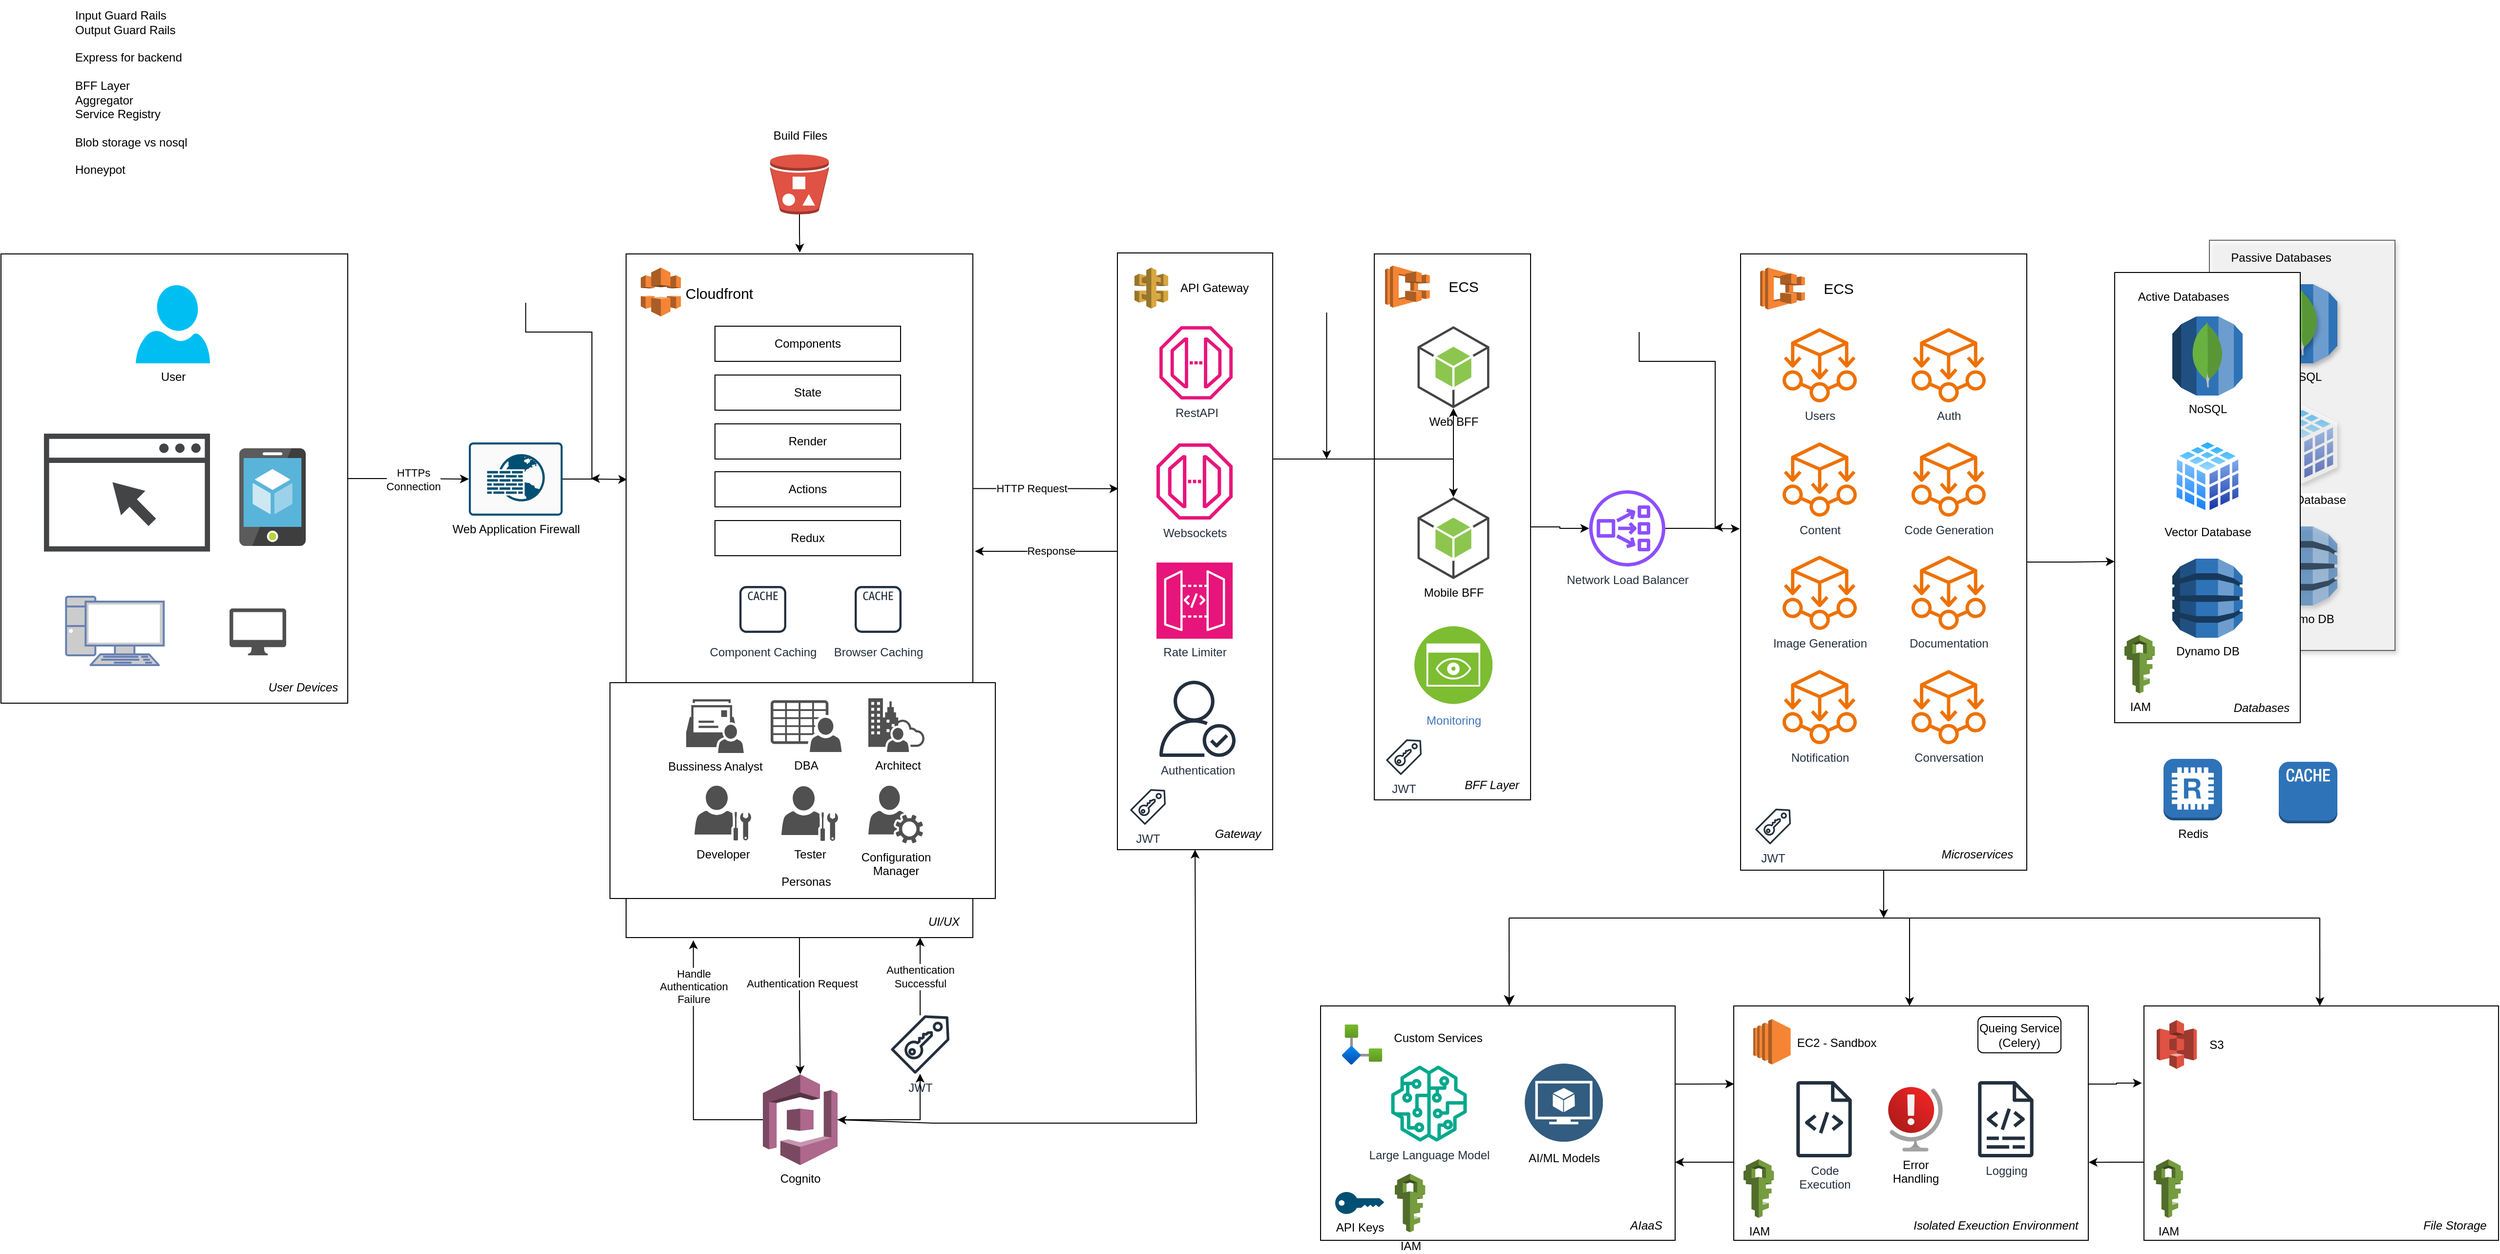 <mxfile version="24.7.12" pages="2">
  <diagram name="Page-1" id="gGFVpbLSIsGEdfFBn-lv">
    <mxGraphModel grid="1" page="1" gridSize="10" guides="1" tooltips="1" connect="1" arrows="1" fold="1" pageScale="1" pageWidth="850" pageHeight="1100" math="0" shadow="0">
      <root>
        <mxCell id="0" />
        <mxCell id="1" parent="0" />
        <mxCell id="NHpUfAzNajNmZHurvh5s-98" value="" style="rounded=0;whiteSpace=wrap;html=1;container=0;" vertex="1" parent="1">
          <mxGeometry x="-904" width="355" height="460" as="geometry" />
        </mxCell>
        <mxCell id="p12Jo6eWq1fh49Yvfcqz-137" value="" style="rounded=0;whiteSpace=wrap;html=1;container=0;" vertex="1" parent="1">
          <mxGeometry x="-264" width="355" height="700" as="geometry" />
        </mxCell>
        <mxCell id="NHpUfAzNajNmZHurvh5s-81" value="" style="rounded=0;whiteSpace=wrap;html=1;" vertex="1" parent="1">
          <mxGeometry x="447" y="770" width="363" height="240" as="geometry" />
        </mxCell>
        <mxCell id="O557SFi-R9WH7e3N_NKe-2" style="edgeStyle=orthogonalEdgeStyle;rounded=0;orthogonalLoop=1;jettySize=auto;html=1;" edge="1" parent="1" source="NHpUfAzNajNmZHurvh5s-52">
          <mxGeometry relative="1" as="geometry">
            <mxPoint x="1023.5" y="680" as="targetPoint" />
          </mxGeometry>
        </mxCell>
        <mxCell id="NHpUfAzNajNmZHurvh5s-52" value="" style="rounded=0;whiteSpace=wrap;html=1;" vertex="1" parent="1">
          <mxGeometry x="877" width="293" height="631" as="geometry" />
        </mxCell>
        <mxCell id="NHpUfAzNajNmZHurvh5s-73" value="" style="rounded=0;whiteSpace=wrap;html=1;opacity=60;shadow=1;" vertex="1" parent="1">
          <mxGeometry x="1357" y="-14" width="190" height="420" as="geometry" />
        </mxCell>
        <mxCell id="NHpUfAzNajNmZHurvh5s-74" value="Dynamo DB" style="outlineConnect=0;dashed=0;verticalLabelPosition=bottom;verticalAlign=top;align=center;html=1;shape=mxgraph.aws3.dynamo_db;fillColor=#2E73B8;gradientColor=none;opacity=60;shadow=1;" vertex="1" parent="1">
          <mxGeometry x="1416" y="279" width="72" height="81" as="geometry" />
        </mxCell>
        <mxCell id="NHpUfAzNajNmZHurvh5s-75" value="Vector Database" style="image;aspect=fixed;perimeter=ellipsePerimeter;html=1;align=center;shadow=1;dashed=0;spacingTop=3;image=img/lib/active_directory/database_cube.svg;opacity=60;" vertex="1" parent="1">
          <mxGeometry x="1416" y="155" width="72" height="80" as="geometry" />
        </mxCell>
        <mxCell id="NHpUfAzNajNmZHurvh5s-76" value="" style="group;opacity=60;shadow=1;" vertex="1" connectable="0" parent="1">
          <mxGeometry x="1416" y="31" width="72" height="81" as="geometry" />
        </mxCell>
        <mxCell id="NHpUfAzNajNmZHurvh5s-77" value="NoSQL" style="outlineConnect=0;dashed=0;verticalLabelPosition=bottom;verticalAlign=top;align=center;html=1;shape=mxgraph.aws3.rds;fillColor=#2E73B8;gradientColor=none;shadow=1;" vertex="1" parent="NHpUfAzNajNmZHurvh5s-76">
          <mxGeometry width="72" height="81" as="geometry" />
        </mxCell>
        <mxCell id="NHpUfAzNajNmZHurvh5s-78" value="" style="dashed=0;outlineConnect=0;html=1;align=center;labelPosition=center;verticalLabelPosition=bottom;verticalAlign=top;shape=mxgraph.weblogos.mongodb;shadow=1;" vertex="1" parent="NHpUfAzNajNmZHurvh5s-76">
          <mxGeometry x="19.75" y="5" width="32.5" height="68" as="geometry" />
        </mxCell>
        <mxCell id="NHpUfAzNajNmZHurvh5s-45" style="edgeStyle=orthogonalEdgeStyle;rounded=0;orthogonalLoop=1;jettySize=auto;html=1;" edge="1" parent="1" source="8ITqKgIltGuzllzl_BjD-4" target="p12Jo6eWq1fh49Yvfcqz-121">
          <mxGeometry relative="1" as="geometry" />
        </mxCell>
        <mxCell id="8ITqKgIltGuzllzl_BjD-4" value="" style="rounded=0;whiteSpace=wrap;html=1;" vertex="1" parent="1">
          <mxGeometry x="502" width="160" height="559" as="geometry" />
        </mxCell>
        <mxCell id="8ITqKgIltGuzllzl_BjD-5" value="&lt;font style=&quot;font-size: 12px;&quot;&gt;Web BFF&lt;/font&gt;" style="outlineConnect=0;dashed=0;verticalLabelPosition=bottom;verticalAlign=top;align=center;html=1;shape=mxgraph.aws3.android;fillColor=#8CC64F;gradientColor=none;" vertex="1" parent="1">
          <mxGeometry x="546.25" y="74" width="73.5" height="84" as="geometry" />
        </mxCell>
        <mxCell id="8ITqKgIltGuzllzl_BjD-6" value="&lt;font style=&quot;font-size: 12px;&quot;&gt;Mobile BFF&lt;/font&gt;" style="outlineConnect=0;dashed=0;verticalLabelPosition=bottom;verticalAlign=top;align=center;html=1;shape=mxgraph.aws3.android;fillColor=#8CC64F;gradientColor=none;" vertex="1" parent="1">
          <mxGeometry x="546.25" y="249" width="73.5" height="84" as="geometry" />
        </mxCell>
        <mxCell id="p12Jo6eWq1fh49Yvfcqz-7" value="" style="rounded=0;whiteSpace=wrap;html=1;" vertex="1" parent="1">
          <mxGeometry x="1260" y="19" width="190" height="461" as="geometry" />
        </mxCell>
        <mxCell id="p12Jo6eWq1fh49Yvfcqz-121" value="&lt;font style=&quot;font-size: 12px;&quot;&gt;Network Load Balancer&lt;/font&gt;" style="sketch=0;outlineConnect=0;fontColor=#232F3E;gradientColor=none;fillColor=#8C4FFF;strokeColor=none;dashed=0;verticalLabelPosition=bottom;verticalAlign=top;align=center;html=1;fontSize=12;fontStyle=0;aspect=fixed;pointerEvents=1;shape=mxgraph.aws4.network_load_balancer;" vertex="1" parent="1">
          <mxGeometry x="722" y="242" width="78" height="78" as="geometry" />
        </mxCell>
        <mxCell id="p12Jo6eWq1fh49Yvfcqz-115" value="" style="rounded=0;whiteSpace=wrap;html=1;container=0;" vertex="1" parent="1">
          <mxGeometry x="239" y="-1" width="159" height="611" as="geometry" />
        </mxCell>
        <mxCell id="p12Jo6eWq1fh49Yvfcqz-117" value="&lt;font style=&quot;font-size: 12px;&quot;&gt;RestAPI&lt;/font&gt;" style="sketch=0;outlineConnect=0;fontColor=#232F3E;gradientColor=none;fillColor=#E7157B;strokeColor=none;dashed=0;verticalLabelPosition=bottom;verticalAlign=top;align=center;html=1;fontSize=12;fontStyle=0;aspect=fixed;pointerEvents=1;shape=mxgraph.aws4.endpoint;container=0;" vertex="1" parent="1">
          <mxGeometry x="282" y="74" width="75" height="75" as="geometry" />
        </mxCell>
        <mxCell id="p12Jo6eWq1fh49Yvfcqz-118" value="&lt;font style=&quot;font-size: 12px;&quot;&gt;Websockets&lt;/font&gt;" style="sketch=0;outlineConnect=0;fontColor=#232F3E;gradientColor=none;fillColor=#E7157B;strokeColor=none;dashed=0;verticalLabelPosition=bottom;verticalAlign=top;align=center;html=1;fontSize=12;fontStyle=0;aspect=fixed;pointerEvents=1;shape=mxgraph.aws4.endpoint;container=0;" vertex="1" parent="1">
          <mxGeometry x="279" y="194" width="78" height="78" as="geometry" />
        </mxCell>
        <mxCell id="p12Jo6eWq1fh49Yvfcqz-140" value="&lt;font style=&quot;font-size: 12px;&quot;&gt;Authentication&lt;/font&gt;" style="sketch=0;outlineConnect=0;fontColor=#232F3E;gradientColor=none;fillColor=#232F3D;strokeColor=none;dashed=0;verticalLabelPosition=bottom;verticalAlign=top;align=center;html=1;fontSize=12;fontStyle=0;aspect=fixed;pointerEvents=1;shape=mxgraph.aws4.authenticated_user;" vertex="1" parent="1">
          <mxGeometry x="282" y="437" width="78" height="78" as="geometry" />
        </mxCell>
        <mxCell id="p12Jo6eWq1fh49Yvfcqz-148" value="&lt;font style=&quot;font-size: 12px;&quot;&gt;JWT&lt;/font&gt;" style="sketch=0;outlineConnect=0;fontColor=#232F3E;gradientColor=none;fillColor=#232F3D;strokeColor=none;dashed=0;verticalLabelPosition=bottom;verticalAlign=top;align=center;html=1;fontSize=12;fontStyle=0;aspect=fixed;pointerEvents=1;shape=mxgraph.aws4.saml_token;" vertex="1" parent="1">
          <mxGeometry x="7" y="779.5" width="60" height="60" as="geometry" />
        </mxCell>
        <mxCell id="p12Jo6eWq1fh49Yvfcqz-149" value="&lt;font style=&quot;font-size: 12px;&quot;&gt;Redis&lt;/font&gt;" style="outlineConnect=0;dashed=0;verticalLabelPosition=bottom;verticalAlign=top;align=center;html=1;shape=mxgraph.aws3.redis;fillColor=#2E73B8;gradientColor=none;" vertex="1" parent="1">
          <mxGeometry x="1310" y="517" width="60" height="63" as="geometry" />
        </mxCell>
        <mxCell id="NHpUfAzNajNmZHurvh5s-5" style="edgeStyle=orthogonalEdgeStyle;rounded=0;orthogonalLoop=1;jettySize=auto;html=1;" edge="1" parent="1" source="NHpUfAzNajNmZHurvh5s-2" target="p12Jo6eWq1fh49Yvfcqz-148">
          <mxGeometry relative="1" as="geometry" />
        </mxCell>
        <mxCell id="NHpUfAzNajNmZHurvh5s-2" value="&lt;font style=&quot;font-size: 12px;&quot;&gt;Cognito&lt;/font&gt;" style="outlineConnect=0;dashed=0;verticalLabelPosition=bottom;verticalAlign=top;align=center;html=1;shape=mxgraph.aws3.cognito;fillColor=#AD688B;gradientColor=none;" vertex="1" parent="1">
          <mxGeometry x="-124" y="840" width="76.5" height="93" as="geometry" />
        </mxCell>
        <mxCell id="NHpUfAzNajNmZHurvh5s-3" style="edgeStyle=orthogonalEdgeStyle;rounded=0;orthogonalLoop=1;jettySize=auto;html=1;" edge="1" parent="1" source="p12Jo6eWq1fh49Yvfcqz-137" target="NHpUfAzNajNmZHurvh5s-2">
          <mxGeometry relative="1" as="geometry" />
        </mxCell>
        <mxCell id="NHpUfAzNajNmZHurvh5s-4" value="Authentication Request" style="edgeLabel;html=1;align=center;verticalAlign=middle;resizable=0;points=[];" vertex="1" connectable="0" parent="NHpUfAzNajNmZHurvh5s-3">
          <mxGeometry x="0.021" y="1" relative="1" as="geometry">
            <mxPoint y="-25" as="offset" />
          </mxGeometry>
        </mxCell>
        <mxCell id="NHpUfAzNajNmZHurvh5s-6" style="edgeStyle=orthogonalEdgeStyle;rounded=0;orthogonalLoop=1;jettySize=auto;html=1;entryX=0.848;entryY=1;entryDx=0;entryDy=0;entryPerimeter=0;" edge="1" parent="1" source="p12Jo6eWq1fh49Yvfcqz-148" target="p12Jo6eWq1fh49Yvfcqz-137">
          <mxGeometry relative="1" as="geometry" />
        </mxCell>
        <mxCell id="NHpUfAzNajNmZHurvh5s-13" value="Authentication&lt;div&gt;Successful&lt;/div&gt;" style="edgeLabel;html=1;align=center;verticalAlign=middle;resizable=0;points=[];" vertex="1" connectable="0" parent="NHpUfAzNajNmZHurvh5s-6">
          <mxGeometry x="0.15" relative="1" as="geometry">
            <mxPoint y="6" as="offset" />
          </mxGeometry>
        </mxCell>
        <mxCell id="NHpUfAzNajNmZHurvh5s-9" style="edgeStyle=orthogonalEdgeStyle;rounded=0;orthogonalLoop=1;jettySize=auto;html=1;entryX=0.194;entryY=1.004;entryDx=0;entryDy=0;entryPerimeter=0;exitX=0;exitY=0.5;exitDx=0;exitDy=0;exitPerimeter=0;" edge="1" parent="1" source="NHpUfAzNajNmZHurvh5s-2" target="p12Jo6eWq1fh49Yvfcqz-137">
          <mxGeometry relative="1" as="geometry" />
        </mxCell>
        <mxCell id="NHpUfAzNajNmZHurvh5s-11" value="Handle&lt;div&gt;Authentication&lt;/div&gt;&lt;div&gt;Failure&lt;/div&gt;" style="edgeLabel;html=1;align=center;verticalAlign=middle;resizable=0;points=[];" vertex="1" connectable="0" parent="NHpUfAzNajNmZHurvh5s-9">
          <mxGeometry x="0.39" relative="1" as="geometry">
            <mxPoint y="-31" as="offset" />
          </mxGeometry>
        </mxCell>
        <mxCell id="NHpUfAzNajNmZHurvh5s-15" value="" style="outlineConnect=0;dashed=0;verticalLabelPosition=bottom;verticalAlign=top;align=center;html=1;shape=mxgraph.aws3.api_gateway;fillColor=#D9A741;gradientColor=none;" vertex="1" parent="1">
          <mxGeometry x="256.45" y="14" width="34.55" height="42" as="geometry" />
        </mxCell>
        <mxCell id="NHpUfAzNajNmZHurvh5s-16" value="&lt;font style=&quot;font-size: 12px;&quot;&gt;API Gateway&lt;/font&gt;" style="text;html=1;align=center;verticalAlign=middle;resizable=0;points=[];autosize=1;strokeColor=none;fillColor=none;" vertex="1" parent="1">
          <mxGeometry x="293" y="20" width="90" height="30" as="geometry" />
        </mxCell>
        <mxCell id="NHpUfAzNajNmZHurvh5s-18" value="&lt;font style=&quot;font-size: 15px;&quot;&gt;Cloudfront&lt;/font&gt;" style="text;html=1;align=center;verticalAlign=middle;resizable=0;points=[];autosize=1;strokeColor=none;fillColor=none;container=0;" vertex="1" parent="1">
          <mxGeometry x="-214" y="25" width="90" height="30" as="geometry" />
        </mxCell>
        <mxCell id="NHpUfAzNajNmZHurvh5s-28" value="" style="endArrow=classic;startArrow=classic;html=1;rounded=0;entryX=0.5;entryY=1;entryDx=0;entryDy=0;exitX=1;exitY=0.5;exitDx=0;exitDy=0;exitPerimeter=0;" edge="1" parent="1" source="NHpUfAzNajNmZHurvh5s-2" target="p12Jo6eWq1fh49Yvfcqz-115">
          <mxGeometry width="50" height="50" relative="1" as="geometry">
            <mxPoint x="-40" y="887" as="sourcePoint" />
            <mxPoint x="340" y="580" as="targetPoint" />
            <Array as="points">
              <mxPoint x="50" y="890" />
              <mxPoint x="180" y="890" />
              <mxPoint x="320" y="890" />
              <mxPoint x="319" y="740" />
            </Array>
          </mxGeometry>
        </mxCell>
        <mxCell id="NHpUfAzNajNmZHurvh5s-29" value="" style="outlineConnect=0;dashed=0;verticalLabelPosition=bottom;verticalAlign=top;align=center;html=1;shape=mxgraph.aws3.ecs;fillColor=#F58534;gradientColor=none;" vertex="1" parent="1">
          <mxGeometry x="513" y="12" width="45.87" height="43" as="geometry" />
        </mxCell>
        <mxCell id="NHpUfAzNajNmZHurvh5s-30" value="&lt;font style=&quot;font-size: 15px;&quot;&gt;ECS&lt;/font&gt;" style="text;html=1;align=center;verticalAlign=middle;resizable=0;points=[];autosize=1;strokeColor=none;fillColor=none;" vertex="1" parent="1">
          <mxGeometry x="568" y="18" width="50" height="30" as="geometry" />
        </mxCell>
        <mxCell id="NHpUfAzNajNmZHurvh5s-31" value="" style="outlineConnect=0;dashed=0;verticalLabelPosition=bottom;verticalAlign=top;align=center;html=1;shape=mxgraph.aws3.ecs;fillColor=#F58534;gradientColor=none;" vertex="1" parent="1">
          <mxGeometry x="897" y="14" width="45.87" height="43" as="geometry" />
        </mxCell>
        <mxCell id="NHpUfAzNajNmZHurvh5s-32" value="&lt;font style=&quot;font-size: 15px;&quot;&gt;ECS&lt;/font&gt;" style="text;html=1;align=center;verticalAlign=middle;resizable=0;points=[];autosize=1;strokeColor=none;fillColor=none;" vertex="1" parent="1">
          <mxGeometry x="952" y="20" width="50" height="30" as="geometry" />
        </mxCell>
        <mxCell id="NHpUfAzNajNmZHurvh5s-40" style="edgeStyle=orthogonalEdgeStyle;rounded=0;orthogonalLoop=1;jettySize=auto;html=1;entryX=0.5;entryY=1;entryDx=0;entryDy=0;entryPerimeter=0;" edge="1" parent="1" source="p12Jo6eWq1fh49Yvfcqz-115" target="8ITqKgIltGuzllzl_BjD-5">
          <mxGeometry relative="1" as="geometry">
            <Array as="points">
              <mxPoint x="583" y="210" />
            </Array>
          </mxGeometry>
        </mxCell>
        <mxCell id="NHpUfAzNajNmZHurvh5s-41" style="edgeStyle=orthogonalEdgeStyle;rounded=0;orthogonalLoop=1;jettySize=auto;html=1;entryX=0.5;entryY=0;entryDx=0;entryDy=0;entryPerimeter=0;" edge="1" parent="1" source="p12Jo6eWq1fh49Yvfcqz-115" target="8ITqKgIltGuzllzl_BjD-6">
          <mxGeometry relative="1" as="geometry">
            <Array as="points">
              <mxPoint x="583" y="210" />
            </Array>
          </mxGeometry>
        </mxCell>
        <mxCell id="NHpUfAzNajNmZHurvh5s-46" value="&lt;font style=&quot;font-size: 12px;&quot;&gt;JWT&lt;/font&gt;" style="sketch=0;outlineConnect=0;fontColor=#232F3E;gradientColor=none;fillColor=#232F3D;strokeColor=none;dashed=0;verticalLabelPosition=bottom;verticalAlign=top;align=center;html=1;fontSize=12;fontStyle=0;aspect=fixed;pointerEvents=1;shape=mxgraph.aws4.saml_token;" vertex="1" parent="1">
          <mxGeometry x="514" y="497" width="36.5" height="36.5" as="geometry" />
        </mxCell>
        <mxCell id="NHpUfAzNajNmZHurvh5s-47" value="&lt;font style=&quot;font-size: 12px;&quot;&gt;JWT&lt;/font&gt;" style="sketch=0;outlineConnect=0;fontColor=#232F3E;gradientColor=none;fillColor=#232F3D;strokeColor=none;dashed=0;verticalLabelPosition=bottom;verticalAlign=top;align=center;html=1;fontSize=12;fontStyle=0;aspect=fixed;pointerEvents=1;shape=mxgraph.aws4.saml_token;" vertex="1" parent="1">
          <mxGeometry x="892" y="568" width="36.5" height="36.5" as="geometry" />
        </mxCell>
        <mxCell id="NHpUfAzNajNmZHurvh5s-57" value="Dynamo DB" style="outlineConnect=0;dashed=0;verticalLabelPosition=bottom;verticalAlign=top;align=center;html=1;shape=mxgraph.aws3.dynamo_db;fillColor=#2E73B8;gradientColor=none;" vertex="1" parent="1">
          <mxGeometry x="1319" y="312" width="72" height="81" as="geometry" />
        </mxCell>
        <mxCell id="NHpUfAzNajNmZHurvh5s-59" value="Vector Database" style="image;aspect=fixed;perimeter=ellipsePerimeter;html=1;align=center;shadow=0;dashed=0;spacingTop=3;image=img/lib/active_directory/database_cube.svg;" vertex="1" parent="1">
          <mxGeometry x="1319" y="188" width="72" height="80" as="geometry" />
        </mxCell>
        <mxCell id="NHpUfAzNajNmZHurvh5s-64" value="" style="group" vertex="1" connectable="0" parent="1">
          <mxGeometry x="1319" y="64" width="72" height="81" as="geometry" />
        </mxCell>
        <mxCell id="NHpUfAzNajNmZHurvh5s-55" value="NoSQL" style="outlineConnect=0;dashed=0;verticalLabelPosition=bottom;verticalAlign=top;align=center;html=1;shape=mxgraph.aws3.rds;fillColor=#2E73B8;gradientColor=none;" vertex="1" parent="NHpUfAzNajNmZHurvh5s-64">
          <mxGeometry width="72" height="81" as="geometry" />
        </mxCell>
        <mxCell id="NHpUfAzNajNmZHurvh5s-63" value="" style="dashed=0;outlineConnect=0;html=1;align=center;labelPosition=center;verticalLabelPosition=bottom;verticalAlign=top;shape=mxgraph.weblogos.mongodb" vertex="1" parent="NHpUfAzNajNmZHurvh5s-64">
          <mxGeometry x="19.75" y="5" width="32.5" height="68" as="geometry" />
        </mxCell>
        <mxCell id="NHpUfAzNajNmZHurvh5s-79" value="Active Databases" style="text;html=1;align=center;verticalAlign=middle;resizable=0;points=[];autosize=1;strokeColor=none;fillColor=none;" vertex="1" parent="1">
          <mxGeometry x="1270" y="29" width="120" height="30" as="geometry" />
        </mxCell>
        <mxCell id="NHpUfAzNajNmZHurvh5s-80" value="Passive Databases" style="text;html=1;align=center;verticalAlign=middle;resizable=0;points=[];autosize=1;strokeColor=none;fillColor=none;" vertex="1" parent="1">
          <mxGeometry x="1365" y="-11" width="130" height="30" as="geometry" />
        </mxCell>
        <mxCell id="p12Jo6eWq1fh49Yvfcqz-145" value="&lt;font style=&quot;font-size: 12px;&quot;&gt;Large Language Model&lt;/font&gt;" style="sketch=0;outlineConnect=0;fontColor=#232F3E;gradientColor=none;fillColor=#01A88D;strokeColor=none;dashed=0;verticalLabelPosition=bottom;verticalAlign=top;align=center;html=1;fontSize=12;fontStyle=0;aspect=fixed;pointerEvents=1;shape=mxgraph.aws4.sagemaker_model;" vertex="1" parent="1">
          <mxGeometry x="519" y="831" width="78" height="78" as="geometry" />
        </mxCell>
        <mxCell id="p12Jo6eWq1fh49Yvfcqz-86" value="&lt;font style=&quot;font-size: 12px;&quot;&gt;Users&lt;/font&gt;" style="sketch=0;outlineConnect=0;fontColor=#232F3E;gradientColor=none;fillColor=#ED7100;strokeColor=none;dashed=0;verticalLabelPosition=bottom;verticalAlign=top;align=center;html=1;fontSize=12;fontStyle=0;aspect=fixed;pointerEvents=1;shape=mxgraph.aws4.ec2_aws_microservice_extractor_for_net;flipH=1;" vertex="1" parent="1">
          <mxGeometry x="920" y="76" width="76" height="76" as="geometry" />
        </mxCell>
        <mxCell id="p12Jo6eWq1fh49Yvfcqz-88" value="&lt;font style=&quot;font-size: 12px;&quot;&gt;Auth&lt;/font&gt;" style="sketch=0;outlineConnect=0;fontColor=#232F3E;gradientColor=none;fillColor=#ED7100;strokeColor=none;dashed=0;verticalLabelPosition=bottom;verticalAlign=top;align=center;html=1;fontSize=12;fontStyle=0;aspect=fixed;pointerEvents=1;shape=mxgraph.aws4.ec2_aws_microservice_extractor_for_net;flipH=1;" vertex="1" parent="1">
          <mxGeometry x="1052" y="76" width="76" height="76" as="geometry" />
        </mxCell>
        <mxCell id="p12Jo6eWq1fh49Yvfcqz-92" value="&lt;font style=&quot;font-size: 12px;&quot;&gt;Content&lt;/font&gt;" style="sketch=0;outlineConnect=0;fontColor=#232F3E;gradientColor=none;fillColor=#ED7100;strokeColor=none;dashed=0;verticalLabelPosition=bottom;verticalAlign=top;align=center;html=1;fontSize=12;fontStyle=0;aspect=fixed;pointerEvents=1;shape=mxgraph.aws4.ec2_aws_microservice_extractor_for_net;flipH=1;" vertex="1" parent="1">
          <mxGeometry x="920" y="193" width="76" height="76" as="geometry" />
        </mxCell>
        <mxCell id="p12Jo6eWq1fh49Yvfcqz-94" value="&lt;font style=&quot;font-size: 12px;&quot;&gt;Code Generation&lt;/font&gt;" style="sketch=0;outlineConnect=0;fontColor=#232F3E;gradientColor=none;fillColor=#ED7100;strokeColor=none;dashed=0;verticalLabelPosition=bottom;verticalAlign=top;align=center;html=1;fontSize=12;fontStyle=0;aspect=fixed;pointerEvents=1;shape=mxgraph.aws4.ec2_aws_microservice_extractor_for_net;flipH=1;" vertex="1" parent="1">
          <mxGeometry x="1052" y="193" width="76" height="76" as="geometry" />
        </mxCell>
        <mxCell id="p12Jo6eWq1fh49Yvfcqz-98" value="&lt;font style=&quot;font-size: 12px;&quot;&gt;Documentation&lt;/font&gt;" style="sketch=0;outlineConnect=0;fontColor=#232F3E;gradientColor=none;fillColor=#ED7100;strokeColor=none;dashed=0;verticalLabelPosition=bottom;verticalAlign=top;align=center;html=1;fontSize=12;fontStyle=0;aspect=fixed;pointerEvents=1;shape=mxgraph.aws4.ec2_aws_microservice_extractor_for_net;flipH=1;" vertex="1" parent="1">
          <mxGeometry x="1052" y="309" width="76" height="76" as="geometry" />
        </mxCell>
        <mxCell id="p12Jo6eWq1fh49Yvfcqz-96" value="&lt;font style=&quot;font-size: 12px;&quot;&gt;Image Generation&lt;/font&gt;" style="sketch=0;outlineConnect=0;fontColor=#232F3E;gradientColor=none;fillColor=#ED7100;strokeColor=none;dashed=0;verticalLabelPosition=bottom;verticalAlign=top;align=center;html=1;fontSize=12;fontStyle=0;aspect=fixed;pointerEvents=1;shape=mxgraph.aws4.ec2_aws_microservice_extractor_for_net;flipH=1;" vertex="1" parent="1">
          <mxGeometry x="920" y="309" width="76" height="76" as="geometry" />
        </mxCell>
        <mxCell id="p12Jo6eWq1fh49Yvfcqz-106" value="&lt;font style=&quot;font-size: 12px;&quot;&gt;Notification&lt;/font&gt;" style="sketch=0;outlineConnect=0;fontColor=#232F3E;gradientColor=none;fillColor=#ED7100;strokeColor=none;dashed=0;verticalLabelPosition=bottom;verticalAlign=top;align=center;html=1;fontSize=12;fontStyle=0;aspect=fixed;pointerEvents=1;shape=mxgraph.aws4.ec2_aws_microservice_extractor_for_net;flipH=1;" vertex="1" parent="1">
          <mxGeometry x="920" y="426" width="76" height="76" as="geometry" />
        </mxCell>
        <mxCell id="p12Jo6eWq1fh49Yvfcqz-102" value="&lt;font style=&quot;font-size: 12px;&quot;&gt;Conversation&lt;/font&gt;" style="sketch=0;outlineConnect=0;fontColor=#232F3E;gradientColor=none;fillColor=#ED7100;strokeColor=none;dashed=0;verticalLabelPosition=bottom;verticalAlign=top;align=center;html=1;fontSize=12;fontStyle=0;aspect=fixed;pointerEvents=1;shape=mxgraph.aws4.ec2_aws_microservice_extractor_for_net;flipH=1;" vertex="1" parent="1">
          <mxGeometry x="1052" y="426" width="76" height="76" as="geometry" />
        </mxCell>
        <mxCell id="NHpUfAzNajNmZHurvh5s-83" value="&lt;font color=&quot;#000000&quot;&gt;AI/ML Models&lt;/font&gt;" style="image;aspect=fixed;perimeter=ellipsePerimeter;html=1;align=center;shadow=0;dashed=0;fontColor=#4277BB;labelBackgroundColor=default;fontSize=12;spacingTop=3;image=img/lib/ibm/data/model.svg;" vertex="1" parent="1">
          <mxGeometry x="656" y="829" width="80" height="80" as="geometry" />
        </mxCell>
        <mxCell id="NHpUfAzNajNmZHurvh5s-84" value="" style="image;aspect=fixed;html=1;points=[];align=center;fontSize=12;image=img/lib/azure2/integration/Logic_Apps_Custom_Connector.svg;" vertex="1" parent="1">
          <mxGeometry x="469" y="789" width="41" height="41" as="geometry" />
        </mxCell>
        <mxCell id="NHpUfAzNajNmZHurvh5s-85" value="Custom Services" style="text;html=1;align=center;verticalAlign=middle;resizable=0;points=[];autosize=1;strokeColor=none;fillColor=none;" vertex="1" parent="1">
          <mxGeometry x="512" y="788" width="110" height="30" as="geometry" />
        </mxCell>
        <mxCell id="8ITqKgIltGuzllzl_BjD-3" value="" style="image;sketch=0;aspect=fixed;html=1;points=[];align=center;fontSize=12;image=img/lib/mscae/App_Service_Mobile_App.svg;container=0;" vertex="1" parent="1">
          <mxGeometry x="-660" y="199" width="68" height="100" as="geometry" />
        </mxCell>
        <mxCell id="p12Jo6eWq1fh49Yvfcqz-129" value="" style="shape=image;html=1;verticalAlign=top;verticalLabelPosition=bottom;labelBackgroundColor=#ffffff;imageAspect=0;aspect=fixed;image=https://cdn1.iconfinder.com/data/icons/unicons-line-vol-5/24/react-128.png;container=0;" vertex="1" parent="1">
          <mxGeometry x="-243" y="151" width="59" height="59" as="geometry" />
        </mxCell>
        <mxCell id="p12Jo6eWq1fh49Yvfcqz-130" value="Components" style="rounded=0;whiteSpace=wrap;html=1;container=0;" vertex="1" parent="1">
          <mxGeometry x="-173" y="74" width="190" height="36" as="geometry" />
        </mxCell>
        <mxCell id="p12Jo6eWq1fh49Yvfcqz-131" value="State" style="rounded=0;whiteSpace=wrap;html=1;container=0;" vertex="1" parent="1">
          <mxGeometry x="-173" y="124" width="190" height="36" as="geometry" />
        </mxCell>
        <mxCell id="p12Jo6eWq1fh49Yvfcqz-132" value="Render" style="rounded=0;whiteSpace=wrap;html=1;container=0;" vertex="1" parent="1">
          <mxGeometry x="-173" y="174" width="190" height="36" as="geometry" />
        </mxCell>
        <mxCell id="p12Jo6eWq1fh49Yvfcqz-133" value="Actions" style="rounded=0;whiteSpace=wrap;html=1;container=0;" vertex="1" parent="1">
          <mxGeometry x="-173" y="223" width="190" height="36" as="geometry" />
        </mxCell>
        <mxCell id="p12Jo6eWq1fh49Yvfcqz-134" value="Redux" style="rounded=0;whiteSpace=wrap;html=1;container=0;" vertex="1" parent="1">
          <mxGeometry x="-173" y="273" width="190" height="36" as="geometry" />
        </mxCell>
        <mxCell id="NHpUfAzNajNmZHurvh5s-17" value="" style="outlineConnect=0;dashed=0;verticalLabelPosition=bottom;verticalAlign=top;align=center;html=1;shape=mxgraph.aws3.cloudfront;fillColor=#F58536;gradientColor=none;container=0;" vertex="1" parent="1">
          <mxGeometry x="-249" y="14" width="41.13" height="50" as="geometry" />
        </mxCell>
        <mxCell id="jDRazWFaXFvEp9EL-_du-8" value="" style="sketch=0;pointerEvents=1;shadow=0;dashed=0;html=1;strokeColor=none;fillColor=#434445;aspect=fixed;labelPosition=center;verticalLabelPosition=bottom;verticalAlign=top;align=center;outlineConnect=0;shape=mxgraph.vvd.web_browser;container=0;" vertex="1" parent="1">
          <mxGeometry x="-860" y="184" width="170" height="120.701" as="geometry" />
        </mxCell>
        <mxCell id="jDRazWFaXFvEp9EL-_du-9" value="" style="shape=image;verticalLabelPosition=bottom;labelBackgroundColor=default;verticalAlign=top;aspect=fixed;imageAspect=0;image=https://upload.wikimedia.org/wikipedia/commons/thumb/e/e1/Google_Chrome_icon_%28February_2022%29.svg/1200px-Google_Chrome_icon_%28February_2022%29.svg.png;container=0;" vertex="1" parent="1">
          <mxGeometry x="-837.369" y="232.75" width="37.719" height="37.719" as="geometry" />
        </mxCell>
        <mxCell id="NHpUfAzNajNmZHurvh5s-91" value="Web Application Firewall" style="sketch=0;points=[[0.015,0.015,0],[0.985,0.015,0],[0.985,0.985,0],[0.015,0.985,0],[0.25,0,0],[0.5,0,0],[0.75,0,0],[1,0.25,0],[1,0.5,0],[1,0.75,0],[0.75,1,0],[0.5,1,0],[0.25,1,0],[0,0.75,0],[0,0.5,0],[0,0.25,0]];verticalLabelPosition=bottom;html=1;verticalAlign=top;aspect=fixed;align=center;pointerEvents=1;shape=mxgraph.cisco19.rect;prIcon=web_application_firewall;fillColor=#FAFAFA;strokeColor=#005073;" vertex="1" parent="1">
          <mxGeometry x="-425" y="193" width="96" height="75" as="geometry" />
        </mxCell>
        <mxCell id="NHpUfAzNajNmZHurvh5s-96" style="edgeStyle=orthogonalEdgeStyle;rounded=0;orthogonalLoop=1;jettySize=auto;html=1;entryX=0.501;entryY=-0.002;entryDx=0;entryDy=0;entryPerimeter=0;" edge="1" parent="1" source="NHpUfAzNajNmZHurvh5s-92" target="p12Jo6eWq1fh49Yvfcqz-137">
          <mxGeometry relative="1" as="geometry" />
        </mxCell>
        <mxCell id="NHpUfAzNajNmZHurvh5s-97" value="Component Caching" style="sketch=0;outlineConnect=0;fontColor=#232F3E;gradientColor=none;strokeColor=#232F3E;fillColor=#ffffff;dashed=0;verticalLabelPosition=bottom;verticalAlign=top;align=center;html=1;fontSize=12;fontStyle=0;aspect=fixed;shape=mxgraph.aws4.resourceIcon;resIcon=mxgraph.aws4.cache_node;" vertex="1" parent="1">
          <mxGeometry x="-154" y="334" width="60" height="60" as="geometry" />
        </mxCell>
        <mxCell id="NHpUfAzNajNmZHurvh5s-99" value="" style="fontColor=#0066CC;verticalAlign=top;verticalLabelPosition=bottom;labelPosition=center;align=center;html=1;outlineConnect=0;fillColor=#CCCCCC;strokeColor=#6881B3;gradientColor=none;gradientDirection=north;strokeWidth=2;shape=mxgraph.networks.pc;" vertex="1" parent="1">
          <mxGeometry x="-837.37" y="351" width="100" height="70" as="geometry" />
        </mxCell>
        <mxCell id="NHpUfAzNajNmZHurvh5s-101" value="" style="sketch=0;pointerEvents=1;shadow=0;dashed=0;html=1;strokeColor=none;fillColor=#505050;labelPosition=center;verticalLabelPosition=bottom;verticalAlign=top;outlineConnect=0;align=center;shape=mxgraph.office.devices.mac_client;" vertex="1" parent="1">
          <mxGeometry x="-670" y="363" width="58" height="48" as="geometry" />
        </mxCell>
        <mxCell id="NHpUfAzNajNmZHurvh5s-104" value="Rate Limiter" style="sketch=0;points=[[0,0,0],[0.25,0,0],[0.5,0,0],[0.75,0,0],[1,0,0],[0,1,0],[0.25,1,0],[0.5,1,0],[0.75,1,0],[1,1,0],[0,0.25,0],[0,0.5,0],[0,0.75,0],[1,0.25,0],[1,0.5,0],[1,0.75,0]];outlineConnect=0;fontColor=#232F3E;fillColor=#E7157B;strokeColor=#ffffff;dashed=0;verticalLabelPosition=bottom;verticalAlign=top;align=center;html=1;fontSize=12;fontStyle=0;aspect=fixed;shape=mxgraph.aws4.resourceIcon;resIcon=mxgraph.aws4.api_gateway;" vertex="1" parent="1">
          <mxGeometry x="279" y="316" width="78" height="78" as="geometry" />
        </mxCell>
        <mxCell id="NHpUfAzNajNmZHurvh5s-106" value="Monitoring" style="image;aspect=fixed;perimeter=ellipsePerimeter;html=1;align=center;shadow=0;dashed=0;fontColor=#4277BB;labelBackgroundColor=default;fontSize=12;spacingTop=3;image=img/lib/ibm/infrastructure/monitoring.svg;" vertex="1" parent="1">
          <mxGeometry x="543" y="381" width="80" height="80" as="geometry" />
        </mxCell>
        <mxCell id="NHpUfAzNajNmZHurvh5s-107" value="" style="outlineConnect=0;dashed=0;verticalLabelPosition=bottom;verticalAlign=top;align=center;html=1;shape=mxgraph.aws3.cache_node;fillColor=#2E73B8;gradientColor=none;" vertex="1" parent="1">
          <mxGeometry x="1428" y="520" width="60" height="63" as="geometry" />
        </mxCell>
        <mxCell id="NHpUfAzNajNmZHurvh5s-108" value="" style="rounded=0;whiteSpace=wrap;html=1;" vertex="1" parent="1">
          <mxGeometry x="1290" y="770" width="363" height="240" as="geometry" />
        </mxCell>
        <mxCell id="NHpUfAzNajNmZHurvh5s-109" value="" style="outlineConnect=0;dashed=0;verticalLabelPosition=bottom;verticalAlign=top;align=center;html=1;shape=mxgraph.aws3.s3;fillColor=#E05243;gradientColor=none;" vertex="1" parent="1">
          <mxGeometry x="1303" y="784.5" width="41.13" height="50" as="geometry" />
        </mxCell>
        <mxCell id="NHpUfAzNajNmZHurvh5s-110" value="S3" style="text;html=1;align=center;verticalAlign=middle;resizable=0;points=[];autosize=1;strokeColor=none;fillColor=none;" vertex="1" parent="1">
          <mxGeometry x="1344" y="795" width="40" height="30" as="geometry" />
        </mxCell>
        <mxCell id="NHpUfAzNajNmZHurvh5s-112" value="" style="shape=image;html=1;verticalAlign=top;verticalLabelPosition=bottom;labelBackgroundColor=#ffffff;imageAspect=0;aspect=fixed;image=https://cdn0.iconfinder.com/data/icons/file-names-vol-2-4/512/24-128.png" vertex="1" parent="1">
          <mxGeometry x="1353" y="846" width="74" height="74" as="geometry" />
        </mxCell>
        <mxCell id="NHpUfAzNajNmZHurvh5s-116" value="" style="shape=image;html=1;verticalAlign=top;verticalLabelPosition=bottom;labelBackgroundColor=#ffffff;imageAspect=0;aspect=fixed;image=https://cdn2.iconfinder.com/data/icons/bitsies/128/Image-128.png" vertex="1" parent="1">
          <mxGeometry x="1440" y="857" width="63" height="63" as="geometry" />
        </mxCell>
        <mxCell id="NHpUfAzNajNmZHurvh5s-130" value="" style="rounded=0;whiteSpace=wrap;html=1;" vertex="1" parent="1">
          <mxGeometry x="-280.5" y="439" width="394.5" height="221" as="geometry" />
        </mxCell>
        <mxCell id="NHpUfAzNajNmZHurvh5s-120" value="Bussiness Analyst" style="sketch=0;pointerEvents=1;shadow=0;dashed=0;html=1;strokeColor=none;fillColor=#505050;labelPosition=center;verticalLabelPosition=bottom;verticalAlign=top;outlineConnect=0;align=center;shape=mxgraph.office.communications.user_mailbox;" vertex="1" parent="1">
          <mxGeometry x="-202.5" y="456" width="59" height="55" as="geometry" />
        </mxCell>
        <mxCell id="NHpUfAzNajNmZHurvh5s-124" value="Developer" style="sketch=0;pointerEvents=1;shadow=0;dashed=0;html=1;strokeColor=none;fillColor=#505050;labelPosition=center;verticalLabelPosition=bottom;verticalAlign=top;outlineConnect=0;align=center;shape=mxgraph.office.users.administrator;" vertex="1" parent="1">
          <mxGeometry x="-194" y="544.5" width="58" height="56" as="geometry" />
        </mxCell>
        <mxCell id="NHpUfAzNajNmZHurvh5s-119" value="Architect" style="sketch=0;pointerEvents=1;shadow=0;dashed=0;html=1;strokeColor=none;fillColor=#505050;labelPosition=center;verticalLabelPosition=bottom;verticalAlign=top;outlineConnect=0;align=center;shape=mxgraph.office.security.split_domain_user;" vertex="1" parent="1">
          <mxGeometry x="-16" y="455" width="59" height="55" as="geometry" />
        </mxCell>
        <mxCell id="NHpUfAzNajNmZHurvh5s-122" value="DBA" style="sketch=0;pointerEvents=1;shadow=0;dashed=0;html=1;strokeColor=none;fillColor=#505050;labelPosition=center;verticalLabelPosition=bottom;verticalAlign=top;outlineConnect=0;align=center;shape=mxgraph.office.users.csv_file;" vertex="1" parent="1">
          <mxGeometry x="-116" y="457" width="72.72" height="53" as="geometry" />
        </mxCell>
        <mxCell id="NHpUfAzNajNmZHurvh5s-126" value="Configuration&lt;div&gt;Manager&lt;/div&gt;" style="sketch=0;pointerEvents=1;shadow=0;dashed=0;html=1;strokeColor=none;fillColor=#505050;labelPosition=center;verticalLabelPosition=bottom;verticalAlign=top;outlineConnect=0;align=center;shape=mxgraph.office.services.user_services;" vertex="1" parent="1">
          <mxGeometry x="-16" y="544.5" width="56" height="59" as="geometry" />
        </mxCell>
        <mxCell id="NHpUfAzNajNmZHurvh5s-127" value="Tester" style="sketch=0;pointerEvents=1;shadow=0;dashed=0;html=1;strokeColor=none;fillColor=#505050;labelPosition=center;verticalLabelPosition=bottom;verticalAlign=top;outlineConnect=0;align=center;shape=mxgraph.office.users.administrator;" vertex="1" parent="1">
          <mxGeometry x="-105" y="545" width="58" height="56" as="geometry" />
        </mxCell>
        <mxCell id="NHpUfAzNajNmZHurvh5s-131" value="Personas" style="text;html=1;align=center;verticalAlign=middle;resizable=0;points=[];autosize=1;strokeColor=none;fillColor=none;" vertex="1" parent="1">
          <mxGeometry x="-115" y="628" width="70" height="30" as="geometry" />
        </mxCell>
        <mxCell id="NHpUfAzNajNmZHurvh5s-143" style="edgeStyle=orthogonalEdgeStyle;rounded=0;orthogonalLoop=1;jettySize=auto;html=1;" edge="1" parent="1" source="NHpUfAzNajNmZHurvh5s-132">
          <mxGeometry relative="1" as="geometry">
            <mxPoint x="810" y="930" as="targetPoint" />
            <Array as="points">
              <mxPoint x="850" y="930" />
              <mxPoint x="850" y="930" />
            </Array>
          </mxGeometry>
        </mxCell>
        <mxCell id="NHpUfAzNajNmZHurvh5s-132" value="" style="rounded=0;whiteSpace=wrap;html=1;" vertex="1" parent="1">
          <mxGeometry x="870" y="770" width="363" height="240" as="geometry" />
        </mxCell>
        <mxCell id="NHpUfAzNajNmZHurvh5s-134" value="" style="outlineConnect=0;dashed=0;verticalLabelPosition=bottom;verticalAlign=top;align=center;html=1;shape=mxgraph.aws3.ec2;fillColor=#F58534;gradientColor=none;" vertex="1" parent="1">
          <mxGeometry x="890" y="783.5" width="38.25" height="46.5" as="geometry" />
        </mxCell>
        <mxCell id="NHpUfAzNajNmZHurvh5s-135" value="EC2 - Sandbox" style="text;html=1;align=center;verticalAlign=middle;resizable=0;points=[];autosize=1;strokeColor=none;fillColor=none;" vertex="1" parent="1">
          <mxGeometry x="925" y="793" width="100" height="30" as="geometry" />
        </mxCell>
        <mxCell id="NHpUfAzNajNmZHurvh5s-136" value="Code&lt;div&gt;Execution&lt;/div&gt;" style="sketch=0;outlineConnect=0;fontColor=#232F3E;gradientColor=none;fillColor=#232F3D;strokeColor=none;dashed=0;verticalLabelPosition=bottom;verticalAlign=top;align=center;html=1;fontSize=12;fontStyle=0;aspect=fixed;pointerEvents=1;shape=mxgraph.aws4.source_code;" vertex="1" parent="1">
          <mxGeometry x="934" y="847" width="57" height="78" as="geometry" />
        </mxCell>
        <mxCell id="NHpUfAzNajNmZHurvh5s-137" value="Error&lt;div&gt;Handling&lt;/div&gt;" style="image;aspect=fixed;html=1;points=[];align=center;fontSize=12;image=img/lib/azure2/general/Globe_Error.svg;" vertex="1" parent="1">
          <mxGeometry x="1028" y="853" width="56.0" height="66" as="geometry" />
        </mxCell>
        <mxCell id="NHpUfAzNajNmZHurvh5s-138" value="Logging" style="sketch=0;outlineConnect=0;fontColor=#232F3E;gradientColor=none;fillColor=#232F3D;strokeColor=none;dashed=0;verticalLabelPosition=bottom;verticalAlign=top;align=center;html=1;fontSize=12;fontStyle=0;aspect=fixed;pointerEvents=1;shape=mxgraph.aws4.logs;" vertex="1" parent="1">
          <mxGeometry x="1120" y="847" width="57" height="78" as="geometry" />
        </mxCell>
        <mxCell id="NHpUfAzNajNmZHurvh5s-139" value="&lt;i&gt;Isolated Exeuction Environment&lt;/i&gt;" style="text;html=1;align=center;verticalAlign=middle;resizable=0;points=[];autosize=1;strokeColor=none;fillColor=none;" vertex="1" parent="1">
          <mxGeometry x="1043" y="980" width="190" height="30" as="geometry" />
        </mxCell>
        <mxCell id="NHpUfAzNajNmZHurvh5s-140" value="" style="shape=image;html=1;verticalAlign=top;verticalLabelPosition=bottom;labelBackgroundColor=#ffffff;imageAspect=0;aspect=fixed;image=https://cdn3.iconfinder.com/data/icons/document-icons-2/30/647702-excel-128.png" vertex="1" parent="1">
          <mxGeometry x="1530" y="850" width="69" height="69" as="geometry" />
        </mxCell>
        <mxCell id="NHpUfAzNajNmZHurvh5s-142" style="edgeStyle=orthogonalEdgeStyle;rounded=0;orthogonalLoop=1;jettySize=auto;html=1;entryX=0.001;entryY=0.333;entryDx=0;entryDy=0;entryPerimeter=0;" edge="1" parent="1" source="NHpUfAzNajNmZHurvh5s-81" target="NHpUfAzNajNmZHurvh5s-132">
          <mxGeometry relative="1" as="geometry">
            <Array as="points">
              <mxPoint x="830" y="850" />
              <mxPoint x="830" y="850" />
            </Array>
          </mxGeometry>
        </mxCell>
        <mxCell id="NHpUfAzNajNmZHurvh5s-144" style="edgeStyle=orthogonalEdgeStyle;rounded=0;orthogonalLoop=1;jettySize=auto;html=1;entryX=-0.006;entryY=0.329;entryDx=0;entryDy=0;entryPerimeter=0;" edge="1" parent="1" source="NHpUfAzNajNmZHurvh5s-132" target="NHpUfAzNajNmZHurvh5s-108">
          <mxGeometry relative="1" as="geometry">
            <Array as="points">
              <mxPoint x="1262" y="850" />
            </Array>
          </mxGeometry>
        </mxCell>
        <mxCell id="NHpUfAzNajNmZHurvh5s-148" style="edgeStyle=orthogonalEdgeStyle;rounded=0;orthogonalLoop=1;jettySize=auto;html=1;entryX=1.001;entryY=0.667;entryDx=0;entryDy=0;entryPerimeter=0;" edge="1" parent="1" source="NHpUfAzNajNmZHurvh5s-108" target="NHpUfAzNajNmZHurvh5s-132">
          <mxGeometry relative="1" as="geometry">
            <Array as="points">
              <mxPoint x="1280" y="930" />
              <mxPoint x="1280" y="930" />
            </Array>
          </mxGeometry>
        </mxCell>
        <mxCell id="NHpUfAzNajNmZHurvh5s-149" value="IAM" style="outlineConnect=0;dashed=0;verticalLabelPosition=bottom;verticalAlign=top;align=center;html=1;shape=mxgraph.aws3.iam;fillColor=#759C3E;gradientColor=none;" vertex="1" parent="1">
          <mxGeometry x="880" y="927" width="31.11" height="60" as="geometry" />
        </mxCell>
        <mxCell id="NHpUfAzNajNmZHurvh5s-150" value="IAM" style="outlineConnect=0;dashed=0;verticalLabelPosition=bottom;verticalAlign=top;align=center;html=1;shape=mxgraph.aws3.iam;fillColor=#759C3E;gradientColor=none;" vertex="1" parent="1">
          <mxGeometry x="1300" y="927" width="30" height="60" as="geometry" />
        </mxCell>
        <mxCell id="NHpUfAzNajNmZHurvh5s-151" value="IAM" style="outlineConnect=0;dashed=0;verticalLabelPosition=bottom;verticalAlign=top;align=center;html=1;shape=mxgraph.aws3.iam;fillColor=#759C3E;gradientColor=none;" vertex="1" parent="1">
          <mxGeometry x="1270" y="390" width="31.11" height="60" as="geometry" />
        </mxCell>
        <mxCell id="NHpUfAzNajNmZHurvh5s-152" value="API Keys" style="points=[[0,0.5,0],[0.24,0,0],[0.5,0.28,0],[0.995,0.475,0],[0.5,0.72,0],[0.24,1,0]];verticalLabelPosition=bottom;sketch=0;html=1;verticalAlign=top;aspect=fixed;align=center;pointerEvents=1;shape=mxgraph.cisco19.key;fillColor=#005073;strokeColor=none;" vertex="1" parent="1">
          <mxGeometry x="462" y="960.5" width="50" height="22.5" as="geometry" />
        </mxCell>
        <mxCell id="NHpUfAzNajNmZHurvh5s-153" value="IAM" style="outlineConnect=0;dashed=0;verticalLabelPosition=bottom;verticalAlign=top;align=center;html=1;shape=mxgraph.aws3.iam;fillColor=#759C3E;gradientColor=none;" vertex="1" parent="1">
          <mxGeometry x="523" y="941.75" width="31.11" height="60" as="geometry" />
        </mxCell>
        <mxCell id="NHpUfAzNajNmZHurvh5s-155" value="&lt;font style=&quot;font-size: 12px;&quot;&gt;JWT&lt;/font&gt;" style="sketch=0;outlineConnect=0;fontColor=#232F3E;gradientColor=none;fillColor=#232F3D;strokeColor=none;dashed=0;verticalLabelPosition=bottom;verticalAlign=top;align=center;html=1;fontSize=12;fontStyle=0;aspect=fixed;pointerEvents=1;shape=mxgraph.aws4.saml_token;" vertex="1" parent="1">
          <mxGeometry x="252" y="548" width="36.5" height="36.5" as="geometry" />
        </mxCell>
        <mxCell id="NHpUfAzNajNmZHurvh5s-156" value="" style="group" vertex="1" connectable="0" parent="1">
          <mxGeometry x="-126" y="-136" width="80" height="95.5" as="geometry" />
        </mxCell>
        <mxCell id="NHpUfAzNajNmZHurvh5s-92" value="" style="outlineConnect=0;dashed=0;verticalLabelPosition=bottom;verticalAlign=top;align=center;html=1;shape=mxgraph.aws3.bucket_with_objects;fillColor=#E05243;gradientColor=none;" vertex="1" parent="NHpUfAzNajNmZHurvh5s-156">
          <mxGeometry x="9.5" y="34" width="60" height="61.5" as="geometry" />
        </mxCell>
        <mxCell id="NHpUfAzNajNmZHurvh5s-94" value="Build Files" style="text;html=1;align=center;verticalAlign=middle;resizable=0;points=[];autosize=1;strokeColor=none;fillColor=none;" vertex="1" parent="NHpUfAzNajNmZHurvh5s-156">
          <mxGeometry width="80" height="30" as="geometry" />
        </mxCell>
        <mxCell id="NHpUfAzNajNmZHurvh5s-157" style="edgeStyle=orthogonalEdgeStyle;rounded=0;orthogonalLoop=1;jettySize=auto;html=1;entryX=0;entryY=0.5;entryDx=0;entryDy=0;entryPerimeter=0;" edge="1" parent="1" source="NHpUfAzNajNmZHurvh5s-98" target="NHpUfAzNajNmZHurvh5s-91">
          <mxGeometry relative="1" as="geometry" />
        </mxCell>
        <mxCell id="NHpUfAzNajNmZHurvh5s-160" value="HTTPs&lt;div&gt;Connection&lt;/div&gt;" style="edgeLabel;html=1;align=center;verticalAlign=middle;resizable=0;points=[];" vertex="1" connectable="0" parent="NHpUfAzNajNmZHurvh5s-157">
          <mxGeometry x="0.077" relative="1" as="geometry">
            <mxPoint as="offset" />
          </mxGeometry>
        </mxCell>
        <mxCell id="NHpUfAzNajNmZHurvh5s-159" style="edgeStyle=orthogonalEdgeStyle;rounded=0;orthogonalLoop=1;jettySize=auto;html=1;entryX=0.003;entryY=0.33;entryDx=0;entryDy=0;entryPerimeter=0;" edge="1" parent="1" source="NHpUfAzNajNmZHurvh5s-91" target="p12Jo6eWq1fh49Yvfcqz-137">
          <mxGeometry relative="1" as="geometry" />
        </mxCell>
        <mxCell id="NHpUfAzNajNmZHurvh5s-163" value="&lt;i&gt;File Storage&lt;/i&gt;" style="text;html=1;align=center;verticalAlign=middle;resizable=0;points=[];autosize=1;strokeColor=none;fillColor=none;" vertex="1" parent="1">
          <mxGeometry x="1563" y="980" width="90" height="30" as="geometry" />
        </mxCell>
        <mxCell id="NHpUfAzNajNmZHurvh5s-164" value="&lt;i&gt;AIaaS&lt;/i&gt;" style="text;html=1;align=center;verticalAlign=middle;resizable=0;points=[];autosize=1;strokeColor=none;fillColor=none;" vertex="1" parent="1">
          <mxGeometry x="750" y="980" width="60" height="30" as="geometry" />
        </mxCell>
        <mxCell id="NHpUfAzNajNmZHurvh5s-165" value="&lt;i&gt;Microservices&lt;/i&gt;" style="text;html=1;align=center;verticalAlign=middle;resizable=0;points=[];autosize=1;strokeColor=none;fillColor=none;" vertex="1" parent="1">
          <mxGeometry x="1069" y="600" width="100" height="30" as="geometry" />
        </mxCell>
        <mxCell id="NHpUfAzNajNmZHurvh5s-166" value="&lt;i&gt;BFF Layer&lt;/i&gt;" style="text;html=1;align=center;verticalAlign=middle;resizable=0;points=[];autosize=1;strokeColor=none;fillColor=none;" vertex="1" parent="1">
          <mxGeometry x="582" y="529" width="80" height="30" as="geometry" />
        </mxCell>
        <mxCell id="NHpUfAzNajNmZHurvh5s-167" value="&lt;i&gt;Gateway&lt;/i&gt;" style="text;html=1;align=center;verticalAlign=middle;resizable=0;points=[];autosize=1;strokeColor=none;fillColor=none;" vertex="1" parent="1">
          <mxGeometry x="327" y="579" width="70" height="30" as="geometry" />
        </mxCell>
        <mxCell id="NHpUfAzNajNmZHurvh5s-168" value="&lt;i&gt;UI/UX&lt;/i&gt;" style="text;html=1;align=center;verticalAlign=middle;resizable=0;points=[];autosize=1;strokeColor=none;fillColor=none;" vertex="1" parent="1">
          <mxGeometry x="31" y="669" width="60" height="30" as="geometry" />
        </mxCell>
        <mxCell id="NHpUfAzNajNmZHurvh5s-169" value="&lt;i&gt;User Devices&lt;/i&gt;" style="text;html=1;align=center;verticalAlign=middle;resizable=0;points=[];autosize=1;strokeColor=none;fillColor=none;" vertex="1" parent="1">
          <mxGeometry x="-640" y="429" width="90" height="30" as="geometry" />
        </mxCell>
        <mxCell id="NHpUfAzNajNmZHurvh5s-170" value="&lt;i&gt;Databases&lt;/i&gt;" style="text;html=1;align=center;verticalAlign=middle;resizable=0;points=[];autosize=1;strokeColor=none;fillColor=none;" vertex="1" parent="1">
          <mxGeometry x="1370" y="450" width="80" height="30" as="geometry" />
        </mxCell>
        <mxCell id="NHpUfAzNajNmZHurvh5s-171" value="Queing Service (Celery)" style="rounded=1;whiteSpace=wrap;html=1;" vertex="1" parent="1">
          <mxGeometry x="1120" y="781" width="85" height="37" as="geometry" />
        </mxCell>
        <mxCell id="NHpUfAzNajNmZHurvh5s-173" style="edgeStyle=orthogonalEdgeStyle;rounded=0;orthogonalLoop=1;jettySize=auto;html=1;entryX=-0.003;entryY=0.446;entryDx=0;entryDy=0;entryPerimeter=0;" edge="1" parent="1" source="p12Jo6eWq1fh49Yvfcqz-121" target="NHpUfAzNajNmZHurvh5s-52">
          <mxGeometry relative="1" as="geometry" />
        </mxCell>
        <mxCell id="NHpUfAzNajNmZHurvh5s-174" style="edgeStyle=orthogonalEdgeStyle;rounded=0;orthogonalLoop=1;jettySize=auto;html=1;entryX=0.006;entryY=0.395;entryDx=0;entryDy=0;entryPerimeter=0;" edge="1" parent="1" source="p12Jo6eWq1fh49Yvfcqz-137" target="p12Jo6eWq1fh49Yvfcqz-115">
          <mxGeometry relative="1" as="geometry">
            <Array as="points">
              <mxPoint x="165" y="240" />
            </Array>
          </mxGeometry>
        </mxCell>
        <mxCell id="NHpUfAzNajNmZHurvh5s-176" value="HTTP Request" style="edgeLabel;html=1;align=center;verticalAlign=middle;resizable=0;points=[];" vertex="1" connectable="0" parent="NHpUfAzNajNmZHurvh5s-174">
          <mxGeometry x="-0.193" y="-2" relative="1" as="geometry">
            <mxPoint y="-3" as="offset" />
          </mxGeometry>
        </mxCell>
        <mxCell id="NHpUfAzNajNmZHurvh5s-175" style="edgeStyle=orthogonalEdgeStyle;rounded=0;orthogonalLoop=1;jettySize=auto;html=1;entryX=1.006;entryY=0.435;entryDx=0;entryDy=0;entryPerimeter=0;" edge="1" parent="1" source="p12Jo6eWq1fh49Yvfcqz-115" target="p12Jo6eWq1fh49Yvfcqz-137">
          <mxGeometry relative="1" as="geometry" />
        </mxCell>
        <mxCell id="NHpUfAzNajNmZHurvh5s-177" value="Response" style="edgeLabel;html=1;align=center;verticalAlign=middle;resizable=0;points=[];" vertex="1" connectable="0" parent="NHpUfAzNajNmZHurvh5s-175">
          <mxGeometry x="-0.061" y="-1" relative="1" as="geometry">
            <mxPoint as="offset" />
          </mxGeometry>
        </mxCell>
        <mxCell id="NHpUfAzNajNmZHurvh5s-178" style="edgeStyle=orthogonalEdgeStyle;rounded=0;orthogonalLoop=1;jettySize=auto;html=1;entryX=0;entryY=0.642;entryDx=0;entryDy=0;entryPerimeter=0;" edge="1" parent="1" source="NHpUfAzNajNmZHurvh5s-52" target="p12Jo6eWq1fh49Yvfcqz-7">
          <mxGeometry relative="1" as="geometry" />
        </mxCell>
        <mxCell id="NHpUfAzNajNmZHurvh5s-179" value="User" style="verticalLabelPosition=bottom;html=1;verticalAlign=top;align=center;strokeColor=none;fillColor=#00BEF2;shape=mxgraph.azure.user;" vertex="1" parent="1">
          <mxGeometry x="-766" y="32" width="76" height="80" as="geometry" />
        </mxCell>
        <mxCell id="O557SFi-R9WH7e3N_NKe-1" value="" style="endArrow=none;html=1;rounded=0;" edge="1" parent="1">
          <mxGeometry width="50" height="50" relative="1" as="geometry">
            <mxPoint x="640" y="680" as="sourcePoint" />
            <mxPoint x="1470" y="680" as="targetPoint" />
          </mxGeometry>
        </mxCell>
        <mxCell id="O557SFi-R9WH7e3N_NKe-4" value="" style="edgeStyle=segmentEdgeStyle;endArrow=classic;html=1;curved=0;rounded=0;endSize=8;startSize=8;sourcePerimeterSpacing=0;targetPerimeterSpacing=0;entryX=0.532;entryY=0;entryDx=0;entryDy=0;entryPerimeter=0;" edge="1" parent="1" target="NHpUfAzNajNmZHurvh5s-81">
          <mxGeometry width="100" relative="1" as="geometry">
            <mxPoint x="640" y="680" as="sourcePoint" />
            <mxPoint x="690" y="700" as="targetPoint" />
            <Array as="points" />
          </mxGeometry>
        </mxCell>
        <mxCell id="O557SFi-R9WH7e3N_NKe-5" value="" style="edgeStyle=none;orthogonalLoop=1;jettySize=auto;html=1;rounded=0;entryX=0.496;entryY=0;entryDx=0;entryDy=0;entryPerimeter=0;" edge="1" parent="1" target="NHpUfAzNajNmZHurvh5s-108">
          <mxGeometry width="100" relative="1" as="geometry">
            <mxPoint x="1470" y="680" as="sourcePoint" />
            <mxPoint x="1490" y="680" as="targetPoint" />
            <Array as="points" />
          </mxGeometry>
        </mxCell>
        <mxCell id="O557SFi-R9WH7e3N_NKe-7" value="" style="edgeStyle=none;orthogonalLoop=1;jettySize=auto;html=1;rounded=0;" edge="1" parent="1">
          <mxGeometry width="100" relative="1" as="geometry">
            <mxPoint x="1050" y="680" as="sourcePoint" />
            <mxPoint x="1050" y="770" as="targetPoint" />
            <Array as="points" />
          </mxGeometry>
        </mxCell>
        <mxCell id="qRC7R0zfDegtYJVXooiH-2" style="edgeStyle=orthogonalEdgeStyle;rounded=0;orthogonalLoop=1;jettySize=auto;html=1;" edge="1" parent="1" source="qRC7R0zfDegtYJVXooiH-1">
          <mxGeometry relative="1" as="geometry">
            <mxPoint x="-300" y="230" as="targetPoint" />
            <Array as="points">
              <mxPoint x="-367" y="80" />
              <mxPoint x="-299" y="80" />
              <mxPoint x="-299" y="230" />
            </Array>
          </mxGeometry>
        </mxCell>
        <mxCell id="qRC7R0zfDegtYJVXooiH-1" value="" style="shape=image;verticalLabelPosition=bottom;labelBackgroundColor=default;verticalAlign=top;aspect=fixed;imageAspect=0;image=https://www.immunebytes.com/blog/wp-content/uploads/2022/08/Honeypot-Scams-compressed.png;clipPath=inset(10.51% 53.33% 9.24% 7% round 5%);" vertex="1" parent="1">
          <mxGeometry x="-396.06" y="-12" width="58.56" height="62" as="geometry" />
        </mxCell>
        <mxCell id="qRC7R0zfDegtYJVXooiH-4" style="edgeStyle=orthogonalEdgeStyle;rounded=0;orthogonalLoop=1;jettySize=auto;html=1;" edge="1" parent="1" source="qRC7R0zfDegtYJVXooiH-3">
          <mxGeometry relative="1" as="geometry">
            <mxPoint x="850" y="280" as="targetPoint" />
            <Array as="points">
              <mxPoint x="773" y="110" />
              <mxPoint x="851" y="110" />
              <mxPoint x="851" y="280" />
            </Array>
          </mxGeometry>
        </mxCell>
        <mxCell id="qRC7R0zfDegtYJVXooiH-3" value="" style="shape=image;verticalLabelPosition=bottom;labelBackgroundColor=default;verticalAlign=top;aspect=fixed;imageAspect=0;image=https://www.immunebytes.com/blog/wp-content/uploads/2022/08/Honeypot-Scams-compressed.png;clipPath=inset(10.51% 53.33% 9.24% 7% round 5%);" vertex="1" parent="1">
          <mxGeometry x="743.94" y="18" width="58.56" height="62" as="geometry" />
        </mxCell>
        <mxCell id="qRC7R0zfDegtYJVXooiH-5" value="Browser Caching" style="sketch=0;outlineConnect=0;fontColor=#232F3E;gradientColor=none;strokeColor=#232F3E;fillColor=#ffffff;dashed=0;verticalLabelPosition=bottom;verticalAlign=top;align=center;html=1;fontSize=12;fontStyle=0;aspect=fixed;shape=mxgraph.aws4.resourceIcon;resIcon=mxgraph.aws4.cache_node;" vertex="1" parent="1">
          <mxGeometry x="-36" y="334" width="60" height="60" as="geometry" />
        </mxCell>
        <mxCell id="GiiVozZkCxKg-AbpGE1U-1" value="Input Guard Rails&lt;div&gt;Output Guard Rails&lt;/div&gt;&lt;div&gt;&lt;br&gt;&lt;/div&gt;&lt;div&gt;Express for backend&lt;/div&gt;&lt;div&gt;&lt;br&gt;&lt;/div&gt;&lt;div&gt;BFF Layer&lt;/div&gt;&lt;div&gt;Aggregator&lt;div&gt;Service Registry&lt;/div&gt;&lt;/div&gt;&lt;div&gt;&lt;br&gt;&lt;/div&gt;&lt;div&gt;Blob storage vs nosql&lt;/div&gt;&lt;div&gt;&lt;br&gt;&lt;/div&gt;&lt;div&gt;Honeypot&lt;/div&gt;" style="text;html=1;align=left;verticalAlign=middle;resizable=0;points=[];autosize=1;strokeColor=none;fillColor=none;" vertex="1" parent="1">
          <mxGeometry x="-830" y="-260" width="140" height="190" as="geometry" />
        </mxCell>
        <mxCell id="GiiVozZkCxKg-AbpGE1U-4" style="edgeStyle=orthogonalEdgeStyle;rounded=0;orthogonalLoop=1;jettySize=auto;html=1;" edge="1" parent="1" source="GiiVozZkCxKg-AbpGE1U-3">
          <mxGeometry relative="1" as="geometry">
            <mxPoint x="453.22" y="210" as="targetPoint" />
          </mxGeometry>
        </mxCell>
        <mxCell id="GiiVozZkCxKg-AbpGE1U-3" value="" style="shape=image;verticalLabelPosition=bottom;labelBackgroundColor=default;verticalAlign=top;aspect=fixed;imageAspect=0;image=https://www.immunebytes.com/blog/wp-content/uploads/2022/08/Honeypot-Scams-compressed.png;clipPath=inset(10.51% 53.33% 9.24% 7% round 5%);" vertex="1" parent="1">
          <mxGeometry x="423.94" y="-2" width="58.56" height="62" as="geometry" />
        </mxCell>
      </root>
    </mxGraphModel>
  </diagram>
  <diagram name="p2" id="VMqahrBmK5wPIyr0sTsY">
    <mxGraphModel grid="1" page="1" gridSize="10" guides="1" tooltips="1" connect="1" arrows="1" fold="1" pageScale="1" pageWidth="850" pageHeight="1100" math="0" shadow="0">
      <root>
        <mxCell id="u6pQe_u8kHG1pFI0H7XJ-0" />
        <mxCell id="u6pQe_u8kHG1pFI0H7XJ-1" parent="u6pQe_u8kHG1pFI0H7XJ-0" />
        <mxCell id="u6pQe_u8kHG1pFI0H7XJ-2" value="" style="rounded=0;whiteSpace=wrap;html=1;container=0;" parent="u6pQe_u8kHG1pFI0H7XJ-1" vertex="1">
          <mxGeometry x="-1234" width="355" height="460" as="geometry" />
        </mxCell>
        <mxCell id="u6pQe_u8kHG1pFI0H7XJ-3" value="" style="rounded=0;whiteSpace=wrap;html=1;container=0;" parent="u6pQe_u8kHG1pFI0H7XJ-1" vertex="1">
          <mxGeometry x="-594" width="355" height="700" as="geometry" />
        </mxCell>
        <mxCell id="u6pQe_u8kHG1pFI0H7XJ-4" value="" style="rounded=0;whiteSpace=wrap;html=1;" parent="u6pQe_u8kHG1pFI0H7XJ-1" vertex="1">
          <mxGeometry x="447" y="770" width="363" height="240" as="geometry" />
        </mxCell>
        <mxCell id="u6pQe_u8kHG1pFI0H7XJ-5" style="edgeStyle=orthogonalEdgeStyle;rounded=0;orthogonalLoop=1;jettySize=auto;html=1;" parent="u6pQe_u8kHG1pFI0H7XJ-1" source="u6pQe_u8kHG1pFI0H7XJ-6" edge="1">
          <mxGeometry relative="1" as="geometry">
            <mxPoint x="1023.5" y="680" as="targetPoint" />
          </mxGeometry>
        </mxCell>
        <mxCell id="u6pQe_u8kHG1pFI0H7XJ-6" value="" style="rounded=0;whiteSpace=wrap;html=1;" parent="u6pQe_u8kHG1pFI0H7XJ-1" vertex="1">
          <mxGeometry x="767" width="293" height="631" as="geometry" />
        </mxCell>
        <mxCell id="u6pQe_u8kHG1pFI0H7XJ-7" value="" style="rounded=0;whiteSpace=wrap;html=1;opacity=60;shadow=1;" parent="u6pQe_u8kHG1pFI0H7XJ-1" vertex="1">
          <mxGeometry x="1357" y="-14" width="190" height="420" as="geometry" />
        </mxCell>
        <mxCell id="u6pQe_u8kHG1pFI0H7XJ-8" value="Dynamo DB" style="outlineConnect=0;dashed=0;verticalLabelPosition=bottom;verticalAlign=top;align=center;html=1;shape=mxgraph.aws3.dynamo_db;fillColor=#2E73B8;gradientColor=none;opacity=60;shadow=1;" parent="u6pQe_u8kHG1pFI0H7XJ-1" vertex="1">
          <mxGeometry x="1416" y="279" width="72" height="81" as="geometry" />
        </mxCell>
        <mxCell id="u6pQe_u8kHG1pFI0H7XJ-9" value="Vector Database" style="image;aspect=fixed;perimeter=ellipsePerimeter;html=1;align=center;shadow=1;dashed=0;spacingTop=3;image=img/lib/active_directory/database_cube.svg;opacity=60;" parent="u6pQe_u8kHG1pFI0H7XJ-1" vertex="1">
          <mxGeometry x="1416" y="155" width="72" height="80" as="geometry" />
        </mxCell>
        <mxCell id="u6pQe_u8kHG1pFI0H7XJ-10" value="" style="group;opacity=60;shadow=1;" parent="u6pQe_u8kHG1pFI0H7XJ-1" vertex="1" connectable="0">
          <mxGeometry x="1416" y="31" width="72" height="81" as="geometry" />
        </mxCell>
        <mxCell id="u6pQe_u8kHG1pFI0H7XJ-11" value="NoSQL" style="outlineConnect=0;dashed=0;verticalLabelPosition=bottom;verticalAlign=top;align=center;html=1;shape=mxgraph.aws3.rds;fillColor=#2E73B8;gradientColor=none;shadow=1;" parent="u6pQe_u8kHG1pFI0H7XJ-10" vertex="1">
          <mxGeometry width="72" height="81" as="geometry" />
        </mxCell>
        <mxCell id="u6pQe_u8kHG1pFI0H7XJ-12" value="" style="dashed=0;outlineConnect=0;html=1;align=center;labelPosition=center;verticalLabelPosition=bottom;verticalAlign=top;shape=mxgraph.weblogos.mongodb;shadow=1;" parent="u6pQe_u8kHG1pFI0H7XJ-10" vertex="1">
          <mxGeometry x="19.75" y="5" width="32.5" height="68" as="geometry" />
        </mxCell>
        <mxCell id="u6pQe_u8kHG1pFI0H7XJ-13" style="edgeStyle=orthogonalEdgeStyle;rounded=0;orthogonalLoop=1;jettySize=auto;html=1;" parent="u6pQe_u8kHG1pFI0H7XJ-1" source="u6pQe_u8kHG1pFI0H7XJ-14" target="u6pQe_u8kHG1pFI0H7XJ-18" edge="1">
          <mxGeometry relative="1" as="geometry" />
        </mxCell>
        <mxCell id="u6pQe_u8kHG1pFI0H7XJ-14" value="" style="rounded=0;whiteSpace=wrap;html=1;" parent="u6pQe_u8kHG1pFI0H7XJ-1" vertex="1">
          <mxGeometry x="192" width="160" height="559" as="geometry" />
        </mxCell>
        <mxCell id="u6pQe_u8kHG1pFI0H7XJ-15" value="&lt;font style=&quot;font-size: 12px;&quot;&gt;Web BFF&lt;/font&gt;" style="outlineConnect=0;dashed=0;verticalLabelPosition=bottom;verticalAlign=top;align=center;html=1;shape=mxgraph.aws3.android;fillColor=#8CC64F;gradientColor=none;" parent="u6pQe_u8kHG1pFI0H7XJ-1" vertex="1">
          <mxGeometry x="236.25" y="74" width="73.5" height="84" as="geometry" />
        </mxCell>
        <mxCell id="u6pQe_u8kHG1pFI0H7XJ-16" value="&lt;font style=&quot;font-size: 12px;&quot;&gt;Mobile BFF&lt;/font&gt;" style="outlineConnect=0;dashed=0;verticalLabelPosition=bottom;verticalAlign=top;align=center;html=1;shape=mxgraph.aws3.android;fillColor=#8CC64F;gradientColor=none;" parent="u6pQe_u8kHG1pFI0H7XJ-1" vertex="1">
          <mxGeometry x="236.25" y="249" width="73.5" height="84" as="geometry" />
        </mxCell>
        <mxCell id="u6pQe_u8kHG1pFI0H7XJ-17" value="" style="rounded=0;whiteSpace=wrap;html=1;" parent="u6pQe_u8kHG1pFI0H7XJ-1" vertex="1">
          <mxGeometry x="1260" y="19" width="190" height="461" as="geometry" />
        </mxCell>
        <mxCell id="u6pQe_u8kHG1pFI0H7XJ-18" value="&lt;font style=&quot;font-size: 12px;&quot;&gt;Network Load Balancer&lt;/font&gt;" style="sketch=0;outlineConnect=0;fontColor=#232F3E;gradientColor=none;fillColor=#8C4FFF;strokeColor=none;dashed=0;verticalLabelPosition=bottom;verticalAlign=top;align=center;html=1;fontSize=12;fontStyle=0;aspect=fixed;pointerEvents=1;shape=mxgraph.aws4.network_load_balancer;" parent="u6pQe_u8kHG1pFI0H7XJ-1" vertex="1">
          <mxGeometry x="499.55" y="240.5" width="78" height="78" as="geometry" />
        </mxCell>
        <mxCell id="u6pQe_u8kHG1pFI0H7XJ-19" value="" style="rounded=0;whiteSpace=wrap;html=1;container=0;" parent="u6pQe_u8kHG1pFI0H7XJ-1" vertex="1">
          <mxGeometry x="-91" y="-1" width="159" height="611" as="geometry" />
        </mxCell>
        <mxCell id="u6pQe_u8kHG1pFI0H7XJ-20" value="&lt;font style=&quot;font-size: 12px;&quot;&gt;RestAPI&lt;/font&gt;" style="sketch=0;outlineConnect=0;fontColor=#232F3E;gradientColor=none;fillColor=#E7157B;strokeColor=none;dashed=0;verticalLabelPosition=bottom;verticalAlign=top;align=center;html=1;fontSize=12;fontStyle=0;aspect=fixed;pointerEvents=1;shape=mxgraph.aws4.endpoint;container=0;" parent="u6pQe_u8kHG1pFI0H7XJ-1" vertex="1">
          <mxGeometry x="-48" y="74" width="75" height="75" as="geometry" />
        </mxCell>
        <mxCell id="u6pQe_u8kHG1pFI0H7XJ-21" value="&lt;font style=&quot;font-size: 12px;&quot;&gt;Websockets&lt;/font&gt;" style="sketch=0;outlineConnect=0;fontColor=#232F3E;gradientColor=none;fillColor=#E7157B;strokeColor=none;dashed=0;verticalLabelPosition=bottom;verticalAlign=top;align=center;html=1;fontSize=12;fontStyle=0;aspect=fixed;pointerEvents=1;shape=mxgraph.aws4.endpoint;container=0;" parent="u6pQe_u8kHG1pFI0H7XJ-1" vertex="1">
          <mxGeometry x="-51" y="194" width="78" height="78" as="geometry" />
        </mxCell>
        <mxCell id="u6pQe_u8kHG1pFI0H7XJ-22" value="&lt;font style=&quot;font-size: 12px;&quot;&gt;Authentication&lt;/font&gt;" style="sketch=0;outlineConnect=0;fontColor=#232F3E;gradientColor=none;fillColor=#232F3D;strokeColor=none;dashed=0;verticalLabelPosition=bottom;verticalAlign=top;align=center;html=1;fontSize=12;fontStyle=0;aspect=fixed;pointerEvents=1;shape=mxgraph.aws4.authenticated_user;" parent="u6pQe_u8kHG1pFI0H7XJ-1" vertex="1">
          <mxGeometry x="-48" y="437" width="78" height="78" as="geometry" />
        </mxCell>
        <mxCell id="u6pQe_u8kHG1pFI0H7XJ-23" value="&lt;font style=&quot;font-size: 12px;&quot;&gt;JWT&lt;/font&gt;" style="sketch=0;outlineConnect=0;fontColor=#232F3E;gradientColor=none;fillColor=#232F3D;strokeColor=none;dashed=0;verticalLabelPosition=bottom;verticalAlign=top;align=center;html=1;fontSize=12;fontStyle=0;aspect=fixed;pointerEvents=1;shape=mxgraph.aws4.saml_token;" parent="u6pQe_u8kHG1pFI0H7XJ-1" vertex="1">
          <mxGeometry x="-323" y="779.5" width="60" height="60" as="geometry" />
        </mxCell>
        <mxCell id="u6pQe_u8kHG1pFI0H7XJ-24" value="&lt;font style=&quot;font-size: 12px;&quot;&gt;Redis&lt;/font&gt;" style="outlineConnect=0;dashed=0;verticalLabelPosition=bottom;verticalAlign=top;align=center;html=1;shape=mxgraph.aws3.redis;fillColor=#2E73B8;gradientColor=none;" parent="u6pQe_u8kHG1pFI0H7XJ-1" vertex="1">
          <mxGeometry x="1310" y="517" width="60" height="63" as="geometry" />
        </mxCell>
        <mxCell id="u6pQe_u8kHG1pFI0H7XJ-25" style="edgeStyle=orthogonalEdgeStyle;rounded=0;orthogonalLoop=1;jettySize=auto;html=1;" parent="u6pQe_u8kHG1pFI0H7XJ-1" source="u6pQe_u8kHG1pFI0H7XJ-26" target="u6pQe_u8kHG1pFI0H7XJ-23" edge="1">
          <mxGeometry relative="1" as="geometry" />
        </mxCell>
        <mxCell id="u6pQe_u8kHG1pFI0H7XJ-26" value="&lt;font style=&quot;font-size: 12px;&quot;&gt;Cognito&lt;/font&gt;" style="outlineConnect=0;dashed=0;verticalLabelPosition=bottom;verticalAlign=top;align=center;html=1;shape=mxgraph.aws3.cognito;fillColor=#AD688B;gradientColor=none;" parent="u6pQe_u8kHG1pFI0H7XJ-1" vertex="1">
          <mxGeometry x="-454" y="840" width="76.5" height="93" as="geometry" />
        </mxCell>
        <mxCell id="u6pQe_u8kHG1pFI0H7XJ-27" style="edgeStyle=orthogonalEdgeStyle;rounded=0;orthogonalLoop=1;jettySize=auto;html=1;" parent="u6pQe_u8kHG1pFI0H7XJ-1" source="u6pQe_u8kHG1pFI0H7XJ-3" target="u6pQe_u8kHG1pFI0H7XJ-26" edge="1">
          <mxGeometry relative="1" as="geometry" />
        </mxCell>
        <mxCell id="u6pQe_u8kHG1pFI0H7XJ-28" value="Authentication Request" style="edgeLabel;html=1;align=center;verticalAlign=middle;resizable=0;points=[];" parent="u6pQe_u8kHG1pFI0H7XJ-27" vertex="1" connectable="0">
          <mxGeometry x="0.021" y="1" relative="1" as="geometry">
            <mxPoint y="-25" as="offset" />
          </mxGeometry>
        </mxCell>
        <mxCell id="u6pQe_u8kHG1pFI0H7XJ-29" style="edgeStyle=orthogonalEdgeStyle;rounded=0;orthogonalLoop=1;jettySize=auto;html=1;entryX=0.848;entryY=1;entryDx=0;entryDy=0;entryPerimeter=0;" parent="u6pQe_u8kHG1pFI0H7XJ-1" source="u6pQe_u8kHG1pFI0H7XJ-23" target="u6pQe_u8kHG1pFI0H7XJ-3" edge="1">
          <mxGeometry relative="1" as="geometry" />
        </mxCell>
        <mxCell id="u6pQe_u8kHG1pFI0H7XJ-30" value="Authentication&lt;div&gt;Successful&lt;/div&gt;" style="edgeLabel;html=1;align=center;verticalAlign=middle;resizable=0;points=[];" parent="u6pQe_u8kHG1pFI0H7XJ-29" vertex="1" connectable="0">
          <mxGeometry x="0.15" relative="1" as="geometry">
            <mxPoint y="6" as="offset" />
          </mxGeometry>
        </mxCell>
        <mxCell id="u6pQe_u8kHG1pFI0H7XJ-31" style="edgeStyle=orthogonalEdgeStyle;rounded=0;orthogonalLoop=1;jettySize=auto;html=1;entryX=0.194;entryY=1.004;entryDx=0;entryDy=0;entryPerimeter=0;exitX=0;exitY=0.5;exitDx=0;exitDy=0;exitPerimeter=0;" parent="u6pQe_u8kHG1pFI0H7XJ-1" source="u6pQe_u8kHG1pFI0H7XJ-26" target="u6pQe_u8kHG1pFI0H7XJ-3" edge="1">
          <mxGeometry relative="1" as="geometry" />
        </mxCell>
        <mxCell id="u6pQe_u8kHG1pFI0H7XJ-32" value="Handle&lt;div&gt;Authentication&lt;/div&gt;&lt;div&gt;Failure&lt;/div&gt;" style="edgeLabel;html=1;align=center;verticalAlign=middle;resizable=0;points=[];" parent="u6pQe_u8kHG1pFI0H7XJ-31" vertex="1" connectable="0">
          <mxGeometry x="0.39" relative="1" as="geometry">
            <mxPoint y="-31" as="offset" />
          </mxGeometry>
        </mxCell>
        <mxCell id="u6pQe_u8kHG1pFI0H7XJ-33" value="" style="outlineConnect=0;dashed=0;verticalLabelPosition=bottom;verticalAlign=top;align=center;html=1;shape=mxgraph.aws3.api_gateway;fillColor=#D9A741;gradientColor=none;" parent="u6pQe_u8kHG1pFI0H7XJ-1" vertex="1">
          <mxGeometry x="-73.55" y="14" width="34.55" height="42" as="geometry" />
        </mxCell>
        <mxCell id="u6pQe_u8kHG1pFI0H7XJ-34" value="&lt;font style=&quot;font-size: 12px;&quot;&gt;API Gateway&lt;/font&gt;" style="text;html=1;align=center;verticalAlign=middle;resizable=0;points=[];autosize=1;strokeColor=none;fillColor=none;" parent="u6pQe_u8kHG1pFI0H7XJ-1" vertex="1">
          <mxGeometry x="-37" y="20" width="90" height="30" as="geometry" />
        </mxCell>
        <mxCell id="u6pQe_u8kHG1pFI0H7XJ-35" value="&lt;font style=&quot;font-size: 15px;&quot;&gt;Cloudfront&lt;/font&gt;" style="text;html=1;align=center;verticalAlign=middle;resizable=0;points=[];autosize=1;strokeColor=none;fillColor=none;container=0;" parent="u6pQe_u8kHG1pFI0H7XJ-1" vertex="1">
          <mxGeometry x="-544" y="25" width="90" height="30" as="geometry" />
        </mxCell>
        <mxCell id="u6pQe_u8kHG1pFI0H7XJ-36" value="" style="endArrow=classic;startArrow=classic;html=1;rounded=0;entryX=0.5;entryY=1;entryDx=0;entryDy=0;exitX=1;exitY=0.5;exitDx=0;exitDy=0;exitPerimeter=0;" parent="u6pQe_u8kHG1pFI0H7XJ-1" source="u6pQe_u8kHG1pFI0H7XJ-26" target="u6pQe_u8kHG1pFI0H7XJ-19" edge="1">
          <mxGeometry width="50" height="50" relative="1" as="geometry">
            <mxPoint x="-370" y="887" as="sourcePoint" />
            <mxPoint x="10" y="580" as="targetPoint" />
            <Array as="points">
              <mxPoint x="-280" y="890" />
              <mxPoint x="-150" y="890" />
              <mxPoint x="-10" y="890" />
              <mxPoint x="-11" y="740" />
            </Array>
          </mxGeometry>
        </mxCell>
        <mxCell id="u6pQe_u8kHG1pFI0H7XJ-37" value="" style="outlineConnect=0;dashed=0;verticalLabelPosition=bottom;verticalAlign=top;align=center;html=1;shape=mxgraph.aws3.ecs;fillColor=#F58534;gradientColor=none;" parent="u6pQe_u8kHG1pFI0H7XJ-1" vertex="1">
          <mxGeometry x="203" y="12" width="45.87" height="43" as="geometry" />
        </mxCell>
        <mxCell id="u6pQe_u8kHG1pFI0H7XJ-38" value="&lt;font style=&quot;font-size: 15px;&quot;&gt;ECS&lt;/font&gt;" style="text;html=1;align=center;verticalAlign=middle;resizable=0;points=[];autosize=1;strokeColor=none;fillColor=none;" parent="u6pQe_u8kHG1pFI0H7XJ-1" vertex="1">
          <mxGeometry x="258" y="18" width="50" height="30" as="geometry" />
        </mxCell>
        <mxCell id="u6pQe_u8kHG1pFI0H7XJ-39" value="" style="outlineConnect=0;dashed=0;verticalLabelPosition=bottom;verticalAlign=top;align=center;html=1;shape=mxgraph.aws3.ecs;fillColor=#F58534;gradientColor=none;" parent="u6pQe_u8kHG1pFI0H7XJ-1" vertex="1">
          <mxGeometry x="787" y="14" width="45.87" height="43" as="geometry" />
        </mxCell>
        <mxCell id="u6pQe_u8kHG1pFI0H7XJ-40" value="&lt;font style=&quot;font-size: 15px;&quot;&gt;ECS&lt;/font&gt;" style="text;html=1;align=center;verticalAlign=middle;resizable=0;points=[];autosize=1;strokeColor=none;fillColor=none;" parent="u6pQe_u8kHG1pFI0H7XJ-1" vertex="1">
          <mxGeometry x="842" y="20" width="50" height="30" as="geometry" />
        </mxCell>
        <mxCell id="u6pQe_u8kHG1pFI0H7XJ-41" style="edgeStyle=orthogonalEdgeStyle;rounded=0;orthogonalLoop=1;jettySize=auto;html=1;entryX=0.5;entryY=1;entryDx=0;entryDy=0;entryPerimeter=0;" parent="u6pQe_u8kHG1pFI0H7XJ-1" source="u6pQe_u8kHG1pFI0H7XJ-19" target="u6pQe_u8kHG1pFI0H7XJ-15" edge="1">
          <mxGeometry relative="1" as="geometry">
            <Array as="points">
              <mxPoint x="280" y="210" />
              <mxPoint x="280" y="158" />
            </Array>
          </mxGeometry>
        </mxCell>
        <mxCell id="u6pQe_u8kHG1pFI0H7XJ-42" style="edgeStyle=orthogonalEdgeStyle;rounded=0;orthogonalLoop=1;jettySize=auto;html=1;entryX=0.5;entryY=0;entryDx=0;entryDy=0;entryPerimeter=0;" parent="u6pQe_u8kHG1pFI0H7XJ-1" source="u6pQe_u8kHG1pFI0H7XJ-19" target="u6pQe_u8kHG1pFI0H7XJ-16" edge="1">
          <mxGeometry relative="1" as="geometry">
            <Array as="points">
              <mxPoint x="280" y="210" />
              <mxPoint x="280" y="249" />
            </Array>
          </mxGeometry>
        </mxCell>
        <mxCell id="u6pQe_u8kHG1pFI0H7XJ-43" value="&lt;font style=&quot;font-size: 12px;&quot;&gt;JWT&lt;/font&gt;" style="sketch=0;outlineConnect=0;fontColor=#232F3E;gradientColor=none;fillColor=#232F3D;strokeColor=none;dashed=0;verticalLabelPosition=bottom;verticalAlign=top;align=center;html=1;fontSize=12;fontStyle=0;aspect=fixed;pointerEvents=1;shape=mxgraph.aws4.saml_token;" parent="u6pQe_u8kHG1pFI0H7XJ-1" vertex="1">
          <mxGeometry x="204" y="497" width="36.5" height="36.5" as="geometry" />
        </mxCell>
        <mxCell id="u6pQe_u8kHG1pFI0H7XJ-44" value="&lt;font style=&quot;font-size: 12px;&quot;&gt;JWT&lt;/font&gt;" style="sketch=0;outlineConnect=0;fontColor=#232F3E;gradientColor=none;fillColor=#232F3D;strokeColor=none;dashed=0;verticalLabelPosition=bottom;verticalAlign=top;align=center;html=1;fontSize=12;fontStyle=0;aspect=fixed;pointerEvents=1;shape=mxgraph.aws4.saml_token;" parent="u6pQe_u8kHG1pFI0H7XJ-1" vertex="1">
          <mxGeometry x="782" y="568" width="36.5" height="36.5" as="geometry" />
        </mxCell>
        <mxCell id="u6pQe_u8kHG1pFI0H7XJ-45" value="Dynamo DB" style="outlineConnect=0;dashed=0;verticalLabelPosition=bottom;verticalAlign=top;align=center;html=1;shape=mxgraph.aws3.dynamo_db;fillColor=#2E73B8;gradientColor=none;" parent="u6pQe_u8kHG1pFI0H7XJ-1" vertex="1">
          <mxGeometry x="1319" y="312" width="72" height="81" as="geometry" />
        </mxCell>
        <mxCell id="u6pQe_u8kHG1pFI0H7XJ-46" value="Vector Database" style="image;aspect=fixed;perimeter=ellipsePerimeter;html=1;align=center;shadow=0;dashed=0;spacingTop=3;image=img/lib/active_directory/database_cube.svg;" parent="u6pQe_u8kHG1pFI0H7XJ-1" vertex="1">
          <mxGeometry x="1319" y="188" width="72" height="80" as="geometry" />
        </mxCell>
        <mxCell id="u6pQe_u8kHG1pFI0H7XJ-47" value="" style="group" parent="u6pQe_u8kHG1pFI0H7XJ-1" vertex="1" connectable="0">
          <mxGeometry x="1319" y="64" width="72" height="81" as="geometry" />
        </mxCell>
        <mxCell id="u6pQe_u8kHG1pFI0H7XJ-48" value="NoSQL" style="outlineConnect=0;dashed=0;verticalLabelPosition=bottom;verticalAlign=top;align=center;html=1;shape=mxgraph.aws3.rds;fillColor=#2E73B8;gradientColor=none;" parent="u6pQe_u8kHG1pFI0H7XJ-47" vertex="1">
          <mxGeometry width="72" height="81" as="geometry" />
        </mxCell>
        <mxCell id="u6pQe_u8kHG1pFI0H7XJ-49" value="" style="dashed=0;outlineConnect=0;html=1;align=center;labelPosition=center;verticalLabelPosition=bottom;verticalAlign=top;shape=mxgraph.weblogos.mongodb" parent="u6pQe_u8kHG1pFI0H7XJ-47" vertex="1">
          <mxGeometry x="19.75" y="5" width="32.5" height="68" as="geometry" />
        </mxCell>
        <mxCell id="u6pQe_u8kHG1pFI0H7XJ-50" value="Active Databases" style="text;html=1;align=center;verticalAlign=middle;resizable=0;points=[];autosize=1;strokeColor=none;fillColor=none;" parent="u6pQe_u8kHG1pFI0H7XJ-1" vertex="1">
          <mxGeometry x="1270" y="29" width="120" height="30" as="geometry" />
        </mxCell>
        <mxCell id="u6pQe_u8kHG1pFI0H7XJ-51" value="Passive Databases" style="text;html=1;align=center;verticalAlign=middle;resizable=0;points=[];autosize=1;strokeColor=none;fillColor=none;" parent="u6pQe_u8kHG1pFI0H7XJ-1" vertex="1">
          <mxGeometry x="1365" y="-11" width="130" height="30" as="geometry" />
        </mxCell>
        <mxCell id="u6pQe_u8kHG1pFI0H7XJ-52" value="&lt;font style=&quot;font-size: 12px;&quot;&gt;Large Language Model&lt;/font&gt;" style="sketch=0;outlineConnect=0;fontColor=#232F3E;gradientColor=none;fillColor=#01A88D;strokeColor=none;dashed=0;verticalLabelPosition=bottom;verticalAlign=top;align=center;html=1;fontSize=12;fontStyle=0;aspect=fixed;pointerEvents=1;shape=mxgraph.aws4.sagemaker_model;" parent="u6pQe_u8kHG1pFI0H7XJ-1" vertex="1">
          <mxGeometry x="519" y="831" width="78" height="78" as="geometry" />
        </mxCell>
        <mxCell id="u6pQe_u8kHG1pFI0H7XJ-55" value="&lt;font style=&quot;font-size: 12px;&quot;&gt;Content&lt;/font&gt;" style="sketch=0;outlineConnect=0;fontColor=#232F3E;gradientColor=none;fillColor=#ED7100;strokeColor=none;dashed=0;verticalLabelPosition=bottom;verticalAlign=top;align=center;html=1;fontSize=12;fontStyle=0;aspect=fixed;pointerEvents=1;shape=mxgraph.aws4.ec2_aws_microservice_extractor_for_net;flipH=1;" parent="u6pQe_u8kHG1pFI0H7XJ-1" vertex="1">
          <mxGeometry x="810" y="93" width="76" height="76" as="geometry" />
        </mxCell>
        <mxCell id="u6pQe_u8kHG1pFI0H7XJ-56" value="&lt;font style=&quot;font-size: 12px;&quot;&gt;Code Generation&lt;/font&gt;" style="sketch=0;outlineConnect=0;fontColor=#232F3E;gradientColor=none;fillColor=#ED7100;strokeColor=none;dashed=0;verticalLabelPosition=bottom;verticalAlign=top;align=center;html=1;fontSize=12;fontStyle=0;aspect=fixed;pointerEvents=1;shape=mxgraph.aws4.ec2_aws_microservice_extractor_for_net;flipH=1;" parent="u6pQe_u8kHG1pFI0H7XJ-1" vertex="1">
          <mxGeometry x="942" y="93" width="76" height="76" as="geometry" />
        </mxCell>
        <mxCell id="u6pQe_u8kHG1pFI0H7XJ-57" value="&lt;font style=&quot;font-size: 12px;&quot;&gt;Documentation&lt;/font&gt;" style="sketch=0;outlineConnect=0;fontColor=#232F3E;gradientColor=none;fillColor=#ED7100;strokeColor=none;dashed=0;verticalLabelPosition=bottom;verticalAlign=top;align=center;html=1;fontSize=12;fontStyle=0;aspect=fixed;pointerEvents=1;shape=mxgraph.aws4.ec2_aws_microservice_extractor_for_net;flipH=1;" parent="u6pQe_u8kHG1pFI0H7XJ-1" vertex="1">
          <mxGeometry x="942" y="209" width="76" height="76" as="geometry" />
        </mxCell>
        <mxCell id="u6pQe_u8kHG1pFI0H7XJ-58" value="&lt;font style=&quot;font-size: 12px;&quot;&gt;Image&lt;/font&gt;" style="sketch=0;outlineConnect=0;fontColor=#232F3E;gradientColor=none;fillColor=#ED7100;strokeColor=none;dashed=0;verticalLabelPosition=bottom;verticalAlign=top;align=center;html=1;fontSize=12;fontStyle=0;aspect=fixed;pointerEvents=1;shape=mxgraph.aws4.ec2_aws_microservice_extractor_for_net;flipH=1;" parent="u6pQe_u8kHG1pFI0H7XJ-1" vertex="1">
          <mxGeometry x="810" y="209" width="76" height="76" as="geometry" />
        </mxCell>
        <mxCell id="u6pQe_u8kHG1pFI0H7XJ-61" value="&lt;font color=&quot;#000000&quot;&gt;AI/ML Models&lt;/font&gt;" style="image;aspect=fixed;perimeter=ellipsePerimeter;html=1;align=center;shadow=0;dashed=0;fontColor=#4277BB;labelBackgroundColor=default;fontSize=12;spacingTop=3;image=img/lib/ibm/data/model.svg;" parent="u6pQe_u8kHG1pFI0H7XJ-1" vertex="1">
          <mxGeometry x="656" y="829" width="80" height="80" as="geometry" />
        </mxCell>
        <mxCell id="u6pQe_u8kHG1pFI0H7XJ-62" value="" style="image;aspect=fixed;html=1;points=[];align=center;fontSize=12;image=img/lib/azure2/integration/Logic_Apps_Custom_Connector.svg;" parent="u6pQe_u8kHG1pFI0H7XJ-1" vertex="1">
          <mxGeometry x="469" y="789" width="41" height="41" as="geometry" />
        </mxCell>
        <mxCell id="u6pQe_u8kHG1pFI0H7XJ-63" value="Custom Services" style="text;html=1;align=center;verticalAlign=middle;resizable=0;points=[];autosize=1;strokeColor=none;fillColor=none;" parent="u6pQe_u8kHG1pFI0H7XJ-1" vertex="1">
          <mxGeometry x="512" y="788" width="110" height="30" as="geometry" />
        </mxCell>
        <mxCell id="u6pQe_u8kHG1pFI0H7XJ-64" value="" style="image;sketch=0;aspect=fixed;html=1;points=[];align=center;fontSize=12;image=img/lib/mscae/App_Service_Mobile_App.svg;container=0;" parent="u6pQe_u8kHG1pFI0H7XJ-1" vertex="1">
          <mxGeometry x="-990" y="199" width="68" height="100" as="geometry" />
        </mxCell>
        <mxCell id="u6pQe_u8kHG1pFI0H7XJ-65" value="" style="shape=image;html=1;verticalAlign=top;verticalLabelPosition=bottom;labelBackgroundColor=#ffffff;imageAspect=0;aspect=fixed;image=https://cdn1.iconfinder.com/data/icons/unicons-line-vol-5/24/react-128.png;container=0;" parent="u6pQe_u8kHG1pFI0H7XJ-1" vertex="1">
          <mxGeometry x="-573" y="151" width="59" height="59" as="geometry" />
        </mxCell>
        <mxCell id="u6pQe_u8kHG1pFI0H7XJ-66" value="Components" style="rounded=0;whiteSpace=wrap;html=1;container=0;" parent="u6pQe_u8kHG1pFI0H7XJ-1" vertex="1">
          <mxGeometry x="-503" y="74" width="190" height="36" as="geometry" />
        </mxCell>
        <mxCell id="u6pQe_u8kHG1pFI0H7XJ-67" value="State" style="rounded=0;whiteSpace=wrap;html=1;container=0;" parent="u6pQe_u8kHG1pFI0H7XJ-1" vertex="1">
          <mxGeometry x="-503" y="124" width="190" height="36" as="geometry" />
        </mxCell>
        <mxCell id="u6pQe_u8kHG1pFI0H7XJ-68" value="Render" style="rounded=0;whiteSpace=wrap;html=1;container=0;" parent="u6pQe_u8kHG1pFI0H7XJ-1" vertex="1">
          <mxGeometry x="-503" y="174" width="190" height="36" as="geometry" />
        </mxCell>
        <mxCell id="u6pQe_u8kHG1pFI0H7XJ-69" value="Actions" style="rounded=0;whiteSpace=wrap;html=1;container=0;" parent="u6pQe_u8kHG1pFI0H7XJ-1" vertex="1">
          <mxGeometry x="-503" y="223" width="190" height="36" as="geometry" />
        </mxCell>
        <mxCell id="u6pQe_u8kHG1pFI0H7XJ-70" value="Redux" style="rounded=0;whiteSpace=wrap;html=1;container=0;" parent="u6pQe_u8kHG1pFI0H7XJ-1" vertex="1">
          <mxGeometry x="-503" y="273" width="190" height="36" as="geometry" />
        </mxCell>
        <mxCell id="u6pQe_u8kHG1pFI0H7XJ-71" value="" style="outlineConnect=0;dashed=0;verticalLabelPosition=bottom;verticalAlign=top;align=center;html=1;shape=mxgraph.aws3.cloudfront;fillColor=#F58536;gradientColor=none;container=0;" parent="u6pQe_u8kHG1pFI0H7XJ-1" vertex="1">
          <mxGeometry x="-579" y="14" width="41.13" height="50" as="geometry" />
        </mxCell>
        <mxCell id="u6pQe_u8kHG1pFI0H7XJ-72" value="" style="sketch=0;pointerEvents=1;shadow=0;dashed=0;html=1;strokeColor=none;fillColor=#434445;aspect=fixed;labelPosition=center;verticalLabelPosition=bottom;verticalAlign=top;align=center;outlineConnect=0;shape=mxgraph.vvd.web_browser;container=0;" parent="u6pQe_u8kHG1pFI0H7XJ-1" vertex="1">
          <mxGeometry x="-1190" y="184" width="170" height="120.701" as="geometry" />
        </mxCell>
        <mxCell id="u6pQe_u8kHG1pFI0H7XJ-73" value="" style="shape=image;verticalLabelPosition=bottom;labelBackgroundColor=default;verticalAlign=top;aspect=fixed;imageAspect=0;image=https://upload.wikimedia.org/wikipedia/commons/thumb/e/e1/Google_Chrome_icon_%28February_2022%29.svg/1200px-Google_Chrome_icon_%28February_2022%29.svg.png;container=0;" parent="u6pQe_u8kHG1pFI0H7XJ-1" vertex="1">
          <mxGeometry x="-1167.369" y="232.75" width="37.719" height="37.719" as="geometry" />
        </mxCell>
        <mxCell id="u6pQe_u8kHG1pFI0H7XJ-74" value="Web Application Firewall" style="sketch=0;points=[[0.015,0.015,0],[0.985,0.015,0],[0.985,0.985,0],[0.015,0.985,0],[0.25,0,0],[0.5,0,0],[0.75,0,0],[1,0.25,0],[1,0.5,0],[1,0.75,0],[0.75,1,0],[0.5,1,0],[0.25,1,0],[0,0.75,0],[0,0.5,0],[0,0.25,0]];verticalLabelPosition=bottom;html=1;verticalAlign=top;aspect=fixed;align=center;pointerEvents=1;shape=mxgraph.cisco19.rect;prIcon=web_application_firewall;fillColor=#FAFAFA;strokeColor=#005073;" parent="u6pQe_u8kHG1pFI0H7XJ-1" vertex="1">
          <mxGeometry x="-755" y="193" width="96" height="75" as="geometry" />
        </mxCell>
        <mxCell id="u6pQe_u8kHG1pFI0H7XJ-75" style="edgeStyle=orthogonalEdgeStyle;rounded=0;orthogonalLoop=1;jettySize=auto;html=1;entryX=0.501;entryY=-0.002;entryDx=0;entryDy=0;entryPerimeter=0;" parent="u6pQe_u8kHG1pFI0H7XJ-1" source="u6pQe_u8kHG1pFI0H7XJ-114" target="u6pQe_u8kHG1pFI0H7XJ-3" edge="1">
          <mxGeometry relative="1" as="geometry" />
        </mxCell>
        <mxCell id="u6pQe_u8kHG1pFI0H7XJ-76" value="Component Caching" style="sketch=0;outlineConnect=0;fontColor=#232F3E;gradientColor=none;strokeColor=#232F3E;fillColor=#ffffff;dashed=0;verticalLabelPosition=bottom;verticalAlign=top;align=center;html=1;fontSize=12;fontStyle=0;aspect=fixed;shape=mxgraph.aws4.resourceIcon;resIcon=mxgraph.aws4.cache_node;" parent="u6pQe_u8kHG1pFI0H7XJ-1" vertex="1">
          <mxGeometry x="-484" y="334" width="60" height="60" as="geometry" />
        </mxCell>
        <mxCell id="u6pQe_u8kHG1pFI0H7XJ-77" value="" style="fontColor=#0066CC;verticalAlign=top;verticalLabelPosition=bottom;labelPosition=center;align=center;html=1;outlineConnect=0;fillColor=#CCCCCC;strokeColor=#6881B3;gradientColor=none;gradientDirection=north;strokeWidth=2;shape=mxgraph.networks.pc;" parent="u6pQe_u8kHG1pFI0H7XJ-1" vertex="1">
          <mxGeometry x="-1167.37" y="351" width="100" height="70" as="geometry" />
        </mxCell>
        <mxCell id="u6pQe_u8kHG1pFI0H7XJ-78" value="" style="sketch=0;pointerEvents=1;shadow=0;dashed=0;html=1;strokeColor=none;fillColor=#505050;labelPosition=center;verticalLabelPosition=bottom;verticalAlign=top;outlineConnect=0;align=center;shape=mxgraph.office.devices.mac_client;" parent="u6pQe_u8kHG1pFI0H7XJ-1" vertex="1">
          <mxGeometry x="-1000" y="363" width="58" height="48" as="geometry" />
        </mxCell>
        <mxCell id="u6pQe_u8kHG1pFI0H7XJ-79" value="Rate Limiter" style="sketch=0;points=[[0,0,0],[0.25,0,0],[0.5,0,0],[0.75,0,0],[1,0,0],[0,1,0],[0.25,1,0],[0.5,1,0],[0.75,1,0],[1,1,0],[0,0.25,0],[0,0.5,0],[0,0.75,0],[1,0.25,0],[1,0.5,0],[1,0.75,0]];outlineConnect=0;fontColor=#232F3E;fillColor=#E7157B;strokeColor=#ffffff;dashed=0;verticalLabelPosition=bottom;verticalAlign=top;align=center;html=1;fontSize=12;fontStyle=0;aspect=fixed;shape=mxgraph.aws4.resourceIcon;resIcon=mxgraph.aws4.api_gateway;" parent="u6pQe_u8kHG1pFI0H7XJ-1" vertex="1">
          <mxGeometry x="-51" y="316" width="78" height="78" as="geometry" />
        </mxCell>
        <mxCell id="u6pQe_u8kHG1pFI0H7XJ-80" value="Monitoring" style="image;aspect=fixed;perimeter=ellipsePerimeter;html=1;align=center;shadow=0;dashed=0;fontColor=#4277BB;labelBackgroundColor=default;fontSize=12;spacingTop=3;image=img/lib/ibm/infrastructure/monitoring.svg;" parent="u6pQe_u8kHG1pFI0H7XJ-1" vertex="1">
          <mxGeometry x="233" y="381" width="80" height="80" as="geometry" />
        </mxCell>
        <mxCell id="u6pQe_u8kHG1pFI0H7XJ-81" value="" style="outlineConnect=0;dashed=0;verticalLabelPosition=bottom;verticalAlign=top;align=center;html=1;shape=mxgraph.aws3.cache_node;fillColor=#2E73B8;gradientColor=none;" parent="u6pQe_u8kHG1pFI0H7XJ-1" vertex="1">
          <mxGeometry x="1428" y="520" width="60" height="63" as="geometry" />
        </mxCell>
        <mxCell id="u6pQe_u8kHG1pFI0H7XJ-82" value="" style="rounded=0;whiteSpace=wrap;html=1;" parent="u6pQe_u8kHG1pFI0H7XJ-1" vertex="1">
          <mxGeometry x="1290" y="770" width="363" height="240" as="geometry" />
        </mxCell>
        <mxCell id="u6pQe_u8kHG1pFI0H7XJ-83" value="" style="outlineConnect=0;dashed=0;verticalLabelPosition=bottom;verticalAlign=top;align=center;html=1;shape=mxgraph.aws3.s3;fillColor=#E05243;gradientColor=none;" parent="u6pQe_u8kHG1pFI0H7XJ-1" vertex="1">
          <mxGeometry x="1303" y="784.5" width="41.13" height="50" as="geometry" />
        </mxCell>
        <mxCell id="u6pQe_u8kHG1pFI0H7XJ-84" value="S3" style="text;html=1;align=center;verticalAlign=middle;resizable=0;points=[];autosize=1;strokeColor=none;fillColor=none;" parent="u6pQe_u8kHG1pFI0H7XJ-1" vertex="1">
          <mxGeometry x="1344" y="795" width="40" height="30" as="geometry" />
        </mxCell>
        <mxCell id="u6pQe_u8kHG1pFI0H7XJ-85" value="" style="shape=image;html=1;verticalAlign=top;verticalLabelPosition=bottom;labelBackgroundColor=#ffffff;imageAspect=0;aspect=fixed;image=https://cdn0.iconfinder.com/data/icons/file-names-vol-2-4/512/24-128.png" parent="u6pQe_u8kHG1pFI0H7XJ-1" vertex="1">
          <mxGeometry x="1353" y="846" width="74" height="74" as="geometry" />
        </mxCell>
        <mxCell id="u6pQe_u8kHG1pFI0H7XJ-86" value="" style="shape=image;html=1;verticalAlign=top;verticalLabelPosition=bottom;labelBackgroundColor=#ffffff;imageAspect=0;aspect=fixed;image=https://cdn2.iconfinder.com/data/icons/bitsies/128/Image-128.png" parent="u6pQe_u8kHG1pFI0H7XJ-1" vertex="1">
          <mxGeometry x="1440" y="857" width="63" height="63" as="geometry" />
        </mxCell>
        <mxCell id="u6pQe_u8kHG1pFI0H7XJ-87" value="" style="rounded=0;whiteSpace=wrap;html=1;" parent="u6pQe_u8kHG1pFI0H7XJ-1" vertex="1">
          <mxGeometry x="-610.5" y="439" width="394.5" height="221" as="geometry" />
        </mxCell>
        <mxCell id="u6pQe_u8kHG1pFI0H7XJ-88" value="Bussiness Analyst" style="sketch=0;pointerEvents=1;shadow=0;dashed=0;html=1;strokeColor=none;fillColor=#505050;labelPosition=center;verticalLabelPosition=bottom;verticalAlign=top;outlineConnect=0;align=center;shape=mxgraph.office.communications.user_mailbox;" parent="u6pQe_u8kHG1pFI0H7XJ-1" vertex="1">
          <mxGeometry x="-532.5" y="456" width="59" height="55" as="geometry" />
        </mxCell>
        <mxCell id="u6pQe_u8kHG1pFI0H7XJ-89" value="Developer" style="sketch=0;pointerEvents=1;shadow=0;dashed=0;html=1;strokeColor=none;fillColor=#505050;labelPosition=center;verticalLabelPosition=bottom;verticalAlign=top;outlineConnect=0;align=center;shape=mxgraph.office.users.administrator;" parent="u6pQe_u8kHG1pFI0H7XJ-1" vertex="1">
          <mxGeometry x="-524" y="544.5" width="58" height="56" as="geometry" />
        </mxCell>
        <mxCell id="u6pQe_u8kHG1pFI0H7XJ-90" value="Architect" style="sketch=0;pointerEvents=1;shadow=0;dashed=0;html=1;strokeColor=none;fillColor=#505050;labelPosition=center;verticalLabelPosition=bottom;verticalAlign=top;outlineConnect=0;align=center;shape=mxgraph.office.security.split_domain_user;" parent="u6pQe_u8kHG1pFI0H7XJ-1" vertex="1">
          <mxGeometry x="-346" y="455" width="59" height="55" as="geometry" />
        </mxCell>
        <mxCell id="u6pQe_u8kHG1pFI0H7XJ-91" value="DBA" style="sketch=0;pointerEvents=1;shadow=0;dashed=0;html=1;strokeColor=none;fillColor=#505050;labelPosition=center;verticalLabelPosition=bottom;verticalAlign=top;outlineConnect=0;align=center;shape=mxgraph.office.users.csv_file;" parent="u6pQe_u8kHG1pFI0H7XJ-1" vertex="1">
          <mxGeometry x="-446" y="457" width="72.72" height="53" as="geometry" />
        </mxCell>
        <mxCell id="u6pQe_u8kHG1pFI0H7XJ-92" value="Configuration&lt;div&gt;Manager&lt;/div&gt;" style="sketch=0;pointerEvents=1;shadow=0;dashed=0;html=1;strokeColor=none;fillColor=#505050;labelPosition=center;verticalLabelPosition=bottom;verticalAlign=top;outlineConnect=0;align=center;shape=mxgraph.office.services.user_services;" parent="u6pQe_u8kHG1pFI0H7XJ-1" vertex="1">
          <mxGeometry x="-346" y="544.5" width="56" height="59" as="geometry" />
        </mxCell>
        <mxCell id="u6pQe_u8kHG1pFI0H7XJ-93" value="Tester" style="sketch=0;pointerEvents=1;shadow=0;dashed=0;html=1;strokeColor=none;fillColor=#505050;labelPosition=center;verticalLabelPosition=bottom;verticalAlign=top;outlineConnect=0;align=center;shape=mxgraph.office.users.administrator;" parent="u6pQe_u8kHG1pFI0H7XJ-1" vertex="1">
          <mxGeometry x="-435" y="545" width="58" height="56" as="geometry" />
        </mxCell>
        <mxCell id="u6pQe_u8kHG1pFI0H7XJ-94" value="Personas" style="text;html=1;align=center;verticalAlign=middle;resizable=0;points=[];autosize=1;strokeColor=none;fillColor=none;" parent="u6pQe_u8kHG1pFI0H7XJ-1" vertex="1">
          <mxGeometry x="-445" y="628" width="70" height="30" as="geometry" />
        </mxCell>
        <mxCell id="u6pQe_u8kHG1pFI0H7XJ-95" style="edgeStyle=orthogonalEdgeStyle;rounded=0;orthogonalLoop=1;jettySize=auto;html=1;" parent="u6pQe_u8kHG1pFI0H7XJ-1" source="u6pQe_u8kHG1pFI0H7XJ-96" edge="1">
          <mxGeometry relative="1" as="geometry">
            <mxPoint x="810" y="930" as="targetPoint" />
            <Array as="points">
              <mxPoint x="850" y="930" />
              <mxPoint x="850" y="930" />
            </Array>
          </mxGeometry>
        </mxCell>
        <mxCell id="u6pQe_u8kHG1pFI0H7XJ-96" value="" style="rounded=0;whiteSpace=wrap;html=1;" parent="u6pQe_u8kHG1pFI0H7XJ-1" vertex="1">
          <mxGeometry x="870" y="770" width="363" height="240" as="geometry" />
        </mxCell>
        <mxCell id="u6pQe_u8kHG1pFI0H7XJ-97" value="" style="outlineConnect=0;dashed=0;verticalLabelPosition=bottom;verticalAlign=top;align=center;html=1;shape=mxgraph.aws3.ec2;fillColor=#F58534;gradientColor=none;" parent="u6pQe_u8kHG1pFI0H7XJ-1" vertex="1">
          <mxGeometry x="890" y="783.5" width="38.25" height="46.5" as="geometry" />
        </mxCell>
        <mxCell id="u6pQe_u8kHG1pFI0H7XJ-98" value="EC2 - Sandbox" style="text;html=1;align=center;verticalAlign=middle;resizable=0;points=[];autosize=1;strokeColor=none;fillColor=none;" parent="u6pQe_u8kHG1pFI0H7XJ-1" vertex="1">
          <mxGeometry x="925" y="793" width="100" height="30" as="geometry" />
        </mxCell>
        <mxCell id="u6pQe_u8kHG1pFI0H7XJ-99" value="Code&lt;div&gt;Execution&lt;/div&gt;" style="sketch=0;outlineConnect=0;fontColor=#232F3E;gradientColor=none;fillColor=#232F3D;strokeColor=none;dashed=0;verticalLabelPosition=bottom;verticalAlign=top;align=center;html=1;fontSize=12;fontStyle=0;aspect=fixed;pointerEvents=1;shape=mxgraph.aws4.source_code;" parent="u6pQe_u8kHG1pFI0H7XJ-1" vertex="1">
          <mxGeometry x="934" y="847" width="57" height="78" as="geometry" />
        </mxCell>
        <mxCell id="u6pQe_u8kHG1pFI0H7XJ-100" value="Error&lt;div&gt;Handling&lt;/div&gt;" style="image;aspect=fixed;html=1;points=[];align=center;fontSize=12;image=img/lib/azure2/general/Globe_Error.svg;" parent="u6pQe_u8kHG1pFI0H7XJ-1" vertex="1">
          <mxGeometry x="1028" y="853" width="56.0" height="66" as="geometry" />
        </mxCell>
        <mxCell id="u6pQe_u8kHG1pFI0H7XJ-101" value="Logging" style="sketch=0;outlineConnect=0;fontColor=#232F3E;gradientColor=none;fillColor=#232F3D;strokeColor=none;dashed=0;verticalLabelPosition=bottom;verticalAlign=top;align=center;html=1;fontSize=12;fontStyle=0;aspect=fixed;pointerEvents=1;shape=mxgraph.aws4.logs;" parent="u6pQe_u8kHG1pFI0H7XJ-1" vertex="1">
          <mxGeometry x="1120" y="847" width="57" height="78" as="geometry" />
        </mxCell>
        <mxCell id="u6pQe_u8kHG1pFI0H7XJ-102" value="&lt;i&gt;Isolated Exeuction Environment&lt;/i&gt;" style="text;html=1;align=center;verticalAlign=middle;resizable=0;points=[];autosize=1;strokeColor=none;fillColor=none;" parent="u6pQe_u8kHG1pFI0H7XJ-1" vertex="1">
          <mxGeometry x="1043" y="980" width="190" height="30" as="geometry" />
        </mxCell>
        <mxCell id="u6pQe_u8kHG1pFI0H7XJ-103" value="" style="shape=image;html=1;verticalAlign=top;verticalLabelPosition=bottom;labelBackgroundColor=#ffffff;imageAspect=0;aspect=fixed;image=https://cdn3.iconfinder.com/data/icons/document-icons-2/30/647702-excel-128.png" parent="u6pQe_u8kHG1pFI0H7XJ-1" vertex="1">
          <mxGeometry x="1530" y="850" width="69" height="69" as="geometry" />
        </mxCell>
        <mxCell id="u6pQe_u8kHG1pFI0H7XJ-104" style="edgeStyle=orthogonalEdgeStyle;rounded=0;orthogonalLoop=1;jettySize=auto;html=1;entryX=0.001;entryY=0.333;entryDx=0;entryDy=0;entryPerimeter=0;" parent="u6pQe_u8kHG1pFI0H7XJ-1" source="u6pQe_u8kHG1pFI0H7XJ-4" target="u6pQe_u8kHG1pFI0H7XJ-96" edge="1">
          <mxGeometry relative="1" as="geometry">
            <Array as="points">
              <mxPoint x="830" y="850" />
              <mxPoint x="830" y="850" />
            </Array>
          </mxGeometry>
        </mxCell>
        <mxCell id="u6pQe_u8kHG1pFI0H7XJ-105" style="edgeStyle=orthogonalEdgeStyle;rounded=0;orthogonalLoop=1;jettySize=auto;html=1;entryX=-0.006;entryY=0.329;entryDx=0;entryDy=0;entryPerimeter=0;" parent="u6pQe_u8kHG1pFI0H7XJ-1" source="u6pQe_u8kHG1pFI0H7XJ-96" target="u6pQe_u8kHG1pFI0H7XJ-82" edge="1">
          <mxGeometry relative="1" as="geometry">
            <Array as="points">
              <mxPoint x="1262" y="850" />
            </Array>
          </mxGeometry>
        </mxCell>
        <mxCell id="u6pQe_u8kHG1pFI0H7XJ-106" style="edgeStyle=orthogonalEdgeStyle;rounded=0;orthogonalLoop=1;jettySize=auto;html=1;entryX=1.001;entryY=0.667;entryDx=0;entryDy=0;entryPerimeter=0;" parent="u6pQe_u8kHG1pFI0H7XJ-1" source="u6pQe_u8kHG1pFI0H7XJ-82" target="u6pQe_u8kHG1pFI0H7XJ-96" edge="1">
          <mxGeometry relative="1" as="geometry">
            <Array as="points">
              <mxPoint x="1280" y="930" />
              <mxPoint x="1280" y="930" />
            </Array>
          </mxGeometry>
        </mxCell>
        <mxCell id="u6pQe_u8kHG1pFI0H7XJ-107" value="IAM" style="outlineConnect=0;dashed=0;verticalLabelPosition=bottom;verticalAlign=top;align=center;html=1;shape=mxgraph.aws3.iam;fillColor=#759C3E;gradientColor=none;" parent="u6pQe_u8kHG1pFI0H7XJ-1" vertex="1">
          <mxGeometry x="880" y="927" width="31.11" height="60" as="geometry" />
        </mxCell>
        <mxCell id="u6pQe_u8kHG1pFI0H7XJ-108" value="IAM" style="outlineConnect=0;dashed=0;verticalLabelPosition=bottom;verticalAlign=top;align=center;html=1;shape=mxgraph.aws3.iam;fillColor=#759C3E;gradientColor=none;" parent="u6pQe_u8kHG1pFI0H7XJ-1" vertex="1">
          <mxGeometry x="1300" y="927" width="30" height="60" as="geometry" />
        </mxCell>
        <mxCell id="u6pQe_u8kHG1pFI0H7XJ-109" value="IAM" style="outlineConnect=0;dashed=0;verticalLabelPosition=bottom;verticalAlign=top;align=center;html=1;shape=mxgraph.aws3.iam;fillColor=#759C3E;gradientColor=none;" parent="u6pQe_u8kHG1pFI0H7XJ-1" vertex="1">
          <mxGeometry x="1270" y="390" width="31.11" height="60" as="geometry" />
        </mxCell>
        <mxCell id="u6pQe_u8kHG1pFI0H7XJ-110" value="API Keys" style="points=[[0,0.5,0],[0.24,0,0],[0.5,0.28,0],[0.995,0.475,0],[0.5,0.72,0],[0.24,1,0]];verticalLabelPosition=bottom;sketch=0;html=1;verticalAlign=top;aspect=fixed;align=center;pointerEvents=1;shape=mxgraph.cisco19.key;fillColor=#005073;strokeColor=none;" parent="u6pQe_u8kHG1pFI0H7XJ-1" vertex="1">
          <mxGeometry x="462" y="960.5" width="50" height="22.5" as="geometry" />
        </mxCell>
        <mxCell id="u6pQe_u8kHG1pFI0H7XJ-111" value="IAM" style="outlineConnect=0;dashed=0;verticalLabelPosition=bottom;verticalAlign=top;align=center;html=1;shape=mxgraph.aws3.iam;fillColor=#759C3E;gradientColor=none;" parent="u6pQe_u8kHG1pFI0H7XJ-1" vertex="1">
          <mxGeometry x="523" y="941.75" width="31.11" height="60" as="geometry" />
        </mxCell>
        <mxCell id="u6pQe_u8kHG1pFI0H7XJ-112" value="&lt;font style=&quot;font-size: 12px;&quot;&gt;JWT&lt;/font&gt;" style="sketch=0;outlineConnect=0;fontColor=#232F3E;gradientColor=none;fillColor=#232F3D;strokeColor=none;dashed=0;verticalLabelPosition=bottom;verticalAlign=top;align=center;html=1;fontSize=12;fontStyle=0;aspect=fixed;pointerEvents=1;shape=mxgraph.aws4.saml_token;" parent="u6pQe_u8kHG1pFI0H7XJ-1" vertex="1">
          <mxGeometry x="-78" y="548" width="36.5" height="36.5" as="geometry" />
        </mxCell>
        <mxCell id="u6pQe_u8kHG1pFI0H7XJ-113" value="" style="group" parent="u6pQe_u8kHG1pFI0H7XJ-1" vertex="1" connectable="0">
          <mxGeometry x="-456" y="-136" width="80" height="95.5" as="geometry" />
        </mxCell>
        <mxCell id="u6pQe_u8kHG1pFI0H7XJ-114" value="" style="outlineConnect=0;dashed=0;verticalLabelPosition=bottom;verticalAlign=top;align=center;html=1;shape=mxgraph.aws3.bucket_with_objects;fillColor=#E05243;gradientColor=none;" parent="u6pQe_u8kHG1pFI0H7XJ-113" vertex="1">
          <mxGeometry x="9.5" y="34" width="60" height="61.5" as="geometry" />
        </mxCell>
        <mxCell id="u6pQe_u8kHG1pFI0H7XJ-115" value="Build Files" style="text;html=1;align=center;verticalAlign=middle;resizable=0;points=[];autosize=1;strokeColor=none;fillColor=none;" parent="u6pQe_u8kHG1pFI0H7XJ-113" vertex="1">
          <mxGeometry width="80" height="30" as="geometry" />
        </mxCell>
        <mxCell id="u6pQe_u8kHG1pFI0H7XJ-116" style="edgeStyle=orthogonalEdgeStyle;rounded=0;orthogonalLoop=1;jettySize=auto;html=1;entryX=0;entryY=0.5;entryDx=0;entryDy=0;entryPerimeter=0;" parent="u6pQe_u8kHG1pFI0H7XJ-1" source="u6pQe_u8kHG1pFI0H7XJ-2" target="u6pQe_u8kHG1pFI0H7XJ-74" edge="1">
          <mxGeometry relative="1" as="geometry" />
        </mxCell>
        <mxCell id="u6pQe_u8kHG1pFI0H7XJ-117" value="HTTPs&lt;div&gt;Connection&lt;/div&gt;" style="edgeLabel;html=1;align=center;verticalAlign=middle;resizable=0;points=[];" parent="u6pQe_u8kHG1pFI0H7XJ-116" vertex="1" connectable="0">
          <mxGeometry x="0.077" relative="1" as="geometry">
            <mxPoint as="offset" />
          </mxGeometry>
        </mxCell>
        <mxCell id="u6pQe_u8kHG1pFI0H7XJ-118" style="edgeStyle=orthogonalEdgeStyle;rounded=0;orthogonalLoop=1;jettySize=auto;html=1;entryX=0.003;entryY=0.33;entryDx=0;entryDy=0;entryPerimeter=0;" parent="u6pQe_u8kHG1pFI0H7XJ-1" source="u6pQe_u8kHG1pFI0H7XJ-74" target="u6pQe_u8kHG1pFI0H7XJ-3" edge="1">
          <mxGeometry relative="1" as="geometry" />
        </mxCell>
        <mxCell id="u6pQe_u8kHG1pFI0H7XJ-119" value="&lt;i&gt;File Storage&lt;/i&gt;" style="text;html=1;align=center;verticalAlign=middle;resizable=0;points=[];autosize=1;strokeColor=none;fillColor=none;" parent="u6pQe_u8kHG1pFI0H7XJ-1" vertex="1">
          <mxGeometry x="1563" y="980" width="90" height="30" as="geometry" />
        </mxCell>
        <mxCell id="u6pQe_u8kHG1pFI0H7XJ-120" value="&lt;i&gt;AIaaS&lt;/i&gt;" style="text;html=1;align=center;verticalAlign=middle;resizable=0;points=[];autosize=1;strokeColor=none;fillColor=none;" parent="u6pQe_u8kHG1pFI0H7XJ-1" vertex="1">
          <mxGeometry x="750" y="980" width="60" height="30" as="geometry" />
        </mxCell>
        <mxCell id="u6pQe_u8kHG1pFI0H7XJ-121" value="&lt;i&gt;Microservices&lt;/i&gt;" style="text;html=1;align=center;verticalAlign=middle;resizable=0;points=[];autosize=1;strokeColor=none;fillColor=none;" parent="u6pQe_u8kHG1pFI0H7XJ-1" vertex="1">
          <mxGeometry x="959" y="600" width="100" height="30" as="geometry" />
        </mxCell>
        <mxCell id="u6pQe_u8kHG1pFI0H7XJ-122" value="&lt;i&gt;BFF Layer&lt;/i&gt;" style="text;html=1;align=center;verticalAlign=middle;resizable=0;points=[];autosize=1;strokeColor=none;fillColor=none;" parent="u6pQe_u8kHG1pFI0H7XJ-1" vertex="1">
          <mxGeometry x="272" y="529" width="80" height="30" as="geometry" />
        </mxCell>
        <mxCell id="u6pQe_u8kHG1pFI0H7XJ-123" value="&lt;i&gt;Gateway&lt;/i&gt;" style="text;html=1;align=center;verticalAlign=middle;resizable=0;points=[];autosize=1;strokeColor=none;fillColor=none;" parent="u6pQe_u8kHG1pFI0H7XJ-1" vertex="1">
          <mxGeometry x="-3" y="579" width="70" height="30" as="geometry" />
        </mxCell>
        <mxCell id="u6pQe_u8kHG1pFI0H7XJ-124" value="&lt;i&gt;UI/UX&lt;/i&gt;" style="text;html=1;align=center;verticalAlign=middle;resizable=0;points=[];autosize=1;strokeColor=none;fillColor=none;" parent="u6pQe_u8kHG1pFI0H7XJ-1" vertex="1">
          <mxGeometry x="-299" y="669" width="60" height="30" as="geometry" />
        </mxCell>
        <mxCell id="u6pQe_u8kHG1pFI0H7XJ-125" value="&lt;i&gt;User Devices&lt;/i&gt;" style="text;html=1;align=center;verticalAlign=middle;resizable=0;points=[];autosize=1;strokeColor=none;fillColor=none;" parent="u6pQe_u8kHG1pFI0H7XJ-1" vertex="1">
          <mxGeometry x="-970" y="429" width="90" height="30" as="geometry" />
        </mxCell>
        <mxCell id="u6pQe_u8kHG1pFI0H7XJ-126" value="&lt;i&gt;Databases&lt;/i&gt;" style="text;html=1;align=center;verticalAlign=middle;resizable=0;points=[];autosize=1;strokeColor=none;fillColor=none;" parent="u6pQe_u8kHG1pFI0H7XJ-1" vertex="1">
          <mxGeometry x="1370" y="450" width="80" height="30" as="geometry" />
        </mxCell>
        <mxCell id="u6pQe_u8kHG1pFI0H7XJ-127" value="Queing Service (Celery)" style="rounded=1;whiteSpace=wrap;html=1;" parent="u6pQe_u8kHG1pFI0H7XJ-1" vertex="1">
          <mxGeometry x="1120" y="781" width="85" height="37" as="geometry" />
        </mxCell>
        <mxCell id="u6pQe_u8kHG1pFI0H7XJ-128" style="edgeStyle=orthogonalEdgeStyle;rounded=0;orthogonalLoop=1;jettySize=auto;html=1;entryX=-0.003;entryY=0.446;entryDx=0;entryDy=0;entryPerimeter=0;" parent="u6pQe_u8kHG1pFI0H7XJ-1" source="u6pQe_u8kHG1pFI0H7XJ-18" target="u6pQe_u8kHG1pFI0H7XJ-6" edge="1">
          <mxGeometry relative="1" as="geometry" />
        </mxCell>
        <mxCell id="u6pQe_u8kHG1pFI0H7XJ-129" style="edgeStyle=orthogonalEdgeStyle;rounded=0;orthogonalLoop=1;jettySize=auto;html=1;entryX=0.006;entryY=0.395;entryDx=0;entryDy=0;entryPerimeter=0;" parent="u6pQe_u8kHG1pFI0H7XJ-1" source="u6pQe_u8kHG1pFI0H7XJ-3" target="u6pQe_u8kHG1pFI0H7XJ-19" edge="1">
          <mxGeometry relative="1" as="geometry">
            <Array as="points">
              <mxPoint x="-165" y="240" />
            </Array>
          </mxGeometry>
        </mxCell>
        <mxCell id="u6pQe_u8kHG1pFI0H7XJ-130" value="HTTP Request" style="edgeLabel;html=1;align=center;verticalAlign=middle;resizable=0;points=[];" parent="u6pQe_u8kHG1pFI0H7XJ-129" vertex="1" connectable="0">
          <mxGeometry x="-0.193" y="-2" relative="1" as="geometry">
            <mxPoint y="-3" as="offset" />
          </mxGeometry>
        </mxCell>
        <mxCell id="u6pQe_u8kHG1pFI0H7XJ-131" style="edgeStyle=orthogonalEdgeStyle;rounded=0;orthogonalLoop=1;jettySize=auto;html=1;entryX=1.006;entryY=0.435;entryDx=0;entryDy=0;entryPerimeter=0;" parent="u6pQe_u8kHG1pFI0H7XJ-1" source="u6pQe_u8kHG1pFI0H7XJ-19" target="u6pQe_u8kHG1pFI0H7XJ-3" edge="1">
          <mxGeometry relative="1" as="geometry" />
        </mxCell>
        <mxCell id="u6pQe_u8kHG1pFI0H7XJ-132" value="Response" style="edgeLabel;html=1;align=center;verticalAlign=middle;resizable=0;points=[];" parent="u6pQe_u8kHG1pFI0H7XJ-131" vertex="1" connectable="0">
          <mxGeometry x="-0.061" y="-1" relative="1" as="geometry">
            <mxPoint as="offset" />
          </mxGeometry>
        </mxCell>
        <mxCell id="u6pQe_u8kHG1pFI0H7XJ-133" style="edgeStyle=orthogonalEdgeStyle;rounded=0;orthogonalLoop=1;jettySize=auto;html=1;entryX=0;entryY=0.642;entryDx=0;entryDy=0;entryPerimeter=0;" parent="u6pQe_u8kHG1pFI0H7XJ-1" source="u6pQe_u8kHG1pFI0H7XJ-6" target="u6pQe_u8kHG1pFI0H7XJ-17" edge="1">
          <mxGeometry relative="1" as="geometry" />
        </mxCell>
        <mxCell id="u6pQe_u8kHG1pFI0H7XJ-134" value="User" style="verticalLabelPosition=bottom;html=1;verticalAlign=top;align=center;strokeColor=none;fillColor=#00BEF2;shape=mxgraph.azure.user;" parent="u6pQe_u8kHG1pFI0H7XJ-1" vertex="1">
          <mxGeometry x="-1096" y="32" width="76" height="80" as="geometry" />
        </mxCell>
        <mxCell id="u6pQe_u8kHG1pFI0H7XJ-135" value="" style="endArrow=none;html=1;rounded=0;" parent="u6pQe_u8kHG1pFI0H7XJ-1" edge="1">
          <mxGeometry width="50" height="50" relative="1" as="geometry">
            <mxPoint x="640" y="680" as="sourcePoint" />
            <mxPoint x="1470" y="680" as="targetPoint" />
          </mxGeometry>
        </mxCell>
        <mxCell id="u6pQe_u8kHG1pFI0H7XJ-136" value="" style="edgeStyle=segmentEdgeStyle;endArrow=classic;html=1;curved=0;rounded=0;endSize=8;startSize=8;sourcePerimeterSpacing=0;targetPerimeterSpacing=0;entryX=0.532;entryY=0;entryDx=0;entryDy=0;entryPerimeter=0;" parent="u6pQe_u8kHG1pFI0H7XJ-1" target="u6pQe_u8kHG1pFI0H7XJ-4" edge="1">
          <mxGeometry width="100" relative="1" as="geometry">
            <mxPoint x="640" y="680" as="sourcePoint" />
            <mxPoint x="690" y="700" as="targetPoint" />
            <Array as="points" />
          </mxGeometry>
        </mxCell>
        <mxCell id="u6pQe_u8kHG1pFI0H7XJ-137" value="" style="edgeStyle=none;orthogonalLoop=1;jettySize=auto;html=1;rounded=0;entryX=0.496;entryY=0;entryDx=0;entryDy=0;entryPerimeter=0;" parent="u6pQe_u8kHG1pFI0H7XJ-1" target="u6pQe_u8kHG1pFI0H7XJ-82" edge="1">
          <mxGeometry width="100" relative="1" as="geometry">
            <mxPoint x="1470" y="680" as="sourcePoint" />
            <mxPoint x="1490" y="680" as="targetPoint" />
            <Array as="points" />
          </mxGeometry>
        </mxCell>
        <mxCell id="u6pQe_u8kHG1pFI0H7XJ-138" value="" style="edgeStyle=none;orthogonalLoop=1;jettySize=auto;html=1;rounded=0;" parent="u6pQe_u8kHG1pFI0H7XJ-1" edge="1">
          <mxGeometry width="100" relative="1" as="geometry">
            <mxPoint x="1050" y="680" as="sourcePoint" />
            <mxPoint x="1050" y="770" as="targetPoint" />
            <Array as="points" />
          </mxGeometry>
        </mxCell>
        <mxCell id="u6pQe_u8kHG1pFI0H7XJ-139" style="edgeStyle=orthogonalEdgeStyle;rounded=0;orthogonalLoop=1;jettySize=auto;html=1;" parent="u6pQe_u8kHG1pFI0H7XJ-1" source="u6pQe_u8kHG1pFI0H7XJ-140" edge="1">
          <mxGeometry relative="1" as="geometry">
            <mxPoint x="-630" y="230" as="targetPoint" />
            <Array as="points">
              <mxPoint x="-697" y="80" />
              <mxPoint x="-629" y="80" />
              <mxPoint x="-629" y="230" />
            </Array>
          </mxGeometry>
        </mxCell>
        <mxCell id="u6pQe_u8kHG1pFI0H7XJ-140" value="" style="shape=image;verticalLabelPosition=bottom;labelBackgroundColor=default;verticalAlign=top;aspect=fixed;imageAspect=0;image=https://www.immunebytes.com/blog/wp-content/uploads/2022/08/Honeypot-Scams-compressed.png;clipPath=inset(10.51% 53.33% 9.24% 7% round 5%);" parent="u6pQe_u8kHG1pFI0H7XJ-1" vertex="1">
          <mxGeometry x="-726.06" y="-12" width="58.56" height="62" as="geometry" />
        </mxCell>
        <mxCell id="u6pQe_u8kHG1pFI0H7XJ-141" style="edgeStyle=orthogonalEdgeStyle;rounded=0;orthogonalLoop=1;jettySize=auto;html=1;" parent="u6pQe_u8kHG1pFI0H7XJ-1" source="u6pQe_u8kHG1pFI0H7XJ-142" edge="1">
          <mxGeometry relative="1" as="geometry">
            <mxPoint x="740" y="280" as="targetPoint" />
            <Array as="points">
              <mxPoint x="663" y="110" />
              <mxPoint x="741" y="110" />
              <mxPoint x="741" y="280" />
            </Array>
          </mxGeometry>
        </mxCell>
        <mxCell id="u6pQe_u8kHG1pFI0H7XJ-142" value="" style="shape=image;verticalLabelPosition=bottom;labelBackgroundColor=default;verticalAlign=top;aspect=fixed;imageAspect=0;image=https://www.immunebytes.com/blog/wp-content/uploads/2022/08/Honeypot-Scams-compressed.png;clipPath=inset(10.51% 53.33% 9.24% 7% round 5%);" parent="u6pQe_u8kHG1pFI0H7XJ-1" vertex="1">
          <mxGeometry x="600" y="18" width="58.56" height="62" as="geometry" />
        </mxCell>
        <mxCell id="u6pQe_u8kHG1pFI0H7XJ-143" value="Browser Caching" style="sketch=0;outlineConnect=0;fontColor=#232F3E;gradientColor=none;strokeColor=#232F3E;fillColor=#ffffff;dashed=0;verticalLabelPosition=bottom;verticalAlign=top;align=center;html=1;fontSize=12;fontStyle=0;aspect=fixed;shape=mxgraph.aws4.resourceIcon;resIcon=mxgraph.aws4.cache_node;" parent="u6pQe_u8kHG1pFI0H7XJ-1" vertex="1">
          <mxGeometry x="-366" y="334" width="60" height="60" as="geometry" />
        </mxCell>
        <mxCell id="PEoPcqAw-ljcuXOFWUIS-1" value="&lt;font style=&quot;font-size: 12px;&quot;&gt;Users&lt;/font&gt;" style="outlineConnect=0;dashed=0;verticalLabelPosition=bottom;verticalAlign=top;align=center;html=1;shape=mxgraph.aws3.android;fillColor=#8CC64F;gradientColor=none;" vertex="1" parent="u6pQe_u8kHG1pFI0H7XJ-1">
          <mxGeometry x="818.25" y="346" width="73.5" height="84" as="geometry" />
        </mxCell>
        <mxCell id="PEoPcqAw-ljcuXOFWUIS-2" value="Auth" style="outlineConnect=0;dashed=0;verticalLabelPosition=bottom;verticalAlign=top;align=center;html=1;shape=mxgraph.aws3.android;fillColor=#8CC64F;gradientColor=none;" vertex="1" parent="u6pQe_u8kHG1pFI0H7XJ-1">
          <mxGeometry x="959" y="355" width="73.5" height="84" as="geometry" />
        </mxCell>
        <mxCell id="PEoPcqAw-ljcuXOFWUIS-8" value="Conversations" style="outlineConnect=0;dashed=0;verticalLabelPosition=bottom;verticalAlign=top;align=center;html=1;shape=mxgraph.aws3.android;fillColor=#8CC64F;gradientColor=none;" vertex="1" parent="u6pQe_u8kHG1pFI0H7XJ-1">
          <mxGeometry x="818.25" y="495" width="73.5" height="84" as="geometry" />
        </mxCell>
        <mxCell id="PEoPcqAw-ljcuXOFWUIS-9" value="Notifications" style="outlineConnect=0;dashed=0;verticalLabelPosition=bottom;verticalAlign=top;align=center;html=1;shape=mxgraph.aws3.android;fillColor=#8CC64F;gradientColor=none;" vertex="1" parent="u6pQe_u8kHG1pFI0H7XJ-1">
          <mxGeometry x="959" y="495" width="73.5" height="84" as="geometry" />
        </mxCell>
        <mxCell id="PEoPcqAw-ljcuXOFWUIS-11" value="Needs to be discussed ore about having node&amp;nbsp;" style="text;html=1;align=center;verticalAlign=middle;resizable=0;points=[];autosize=1;strokeColor=none;fillColor=none;" vertex="1" parent="u6pQe_u8kHG1pFI0H7XJ-1">
          <mxGeometry x="375" y="138" width="270" height="30" as="geometry" />
        </mxCell>
      </root>
    </mxGraphModel>
  </diagram>
</mxfile>
